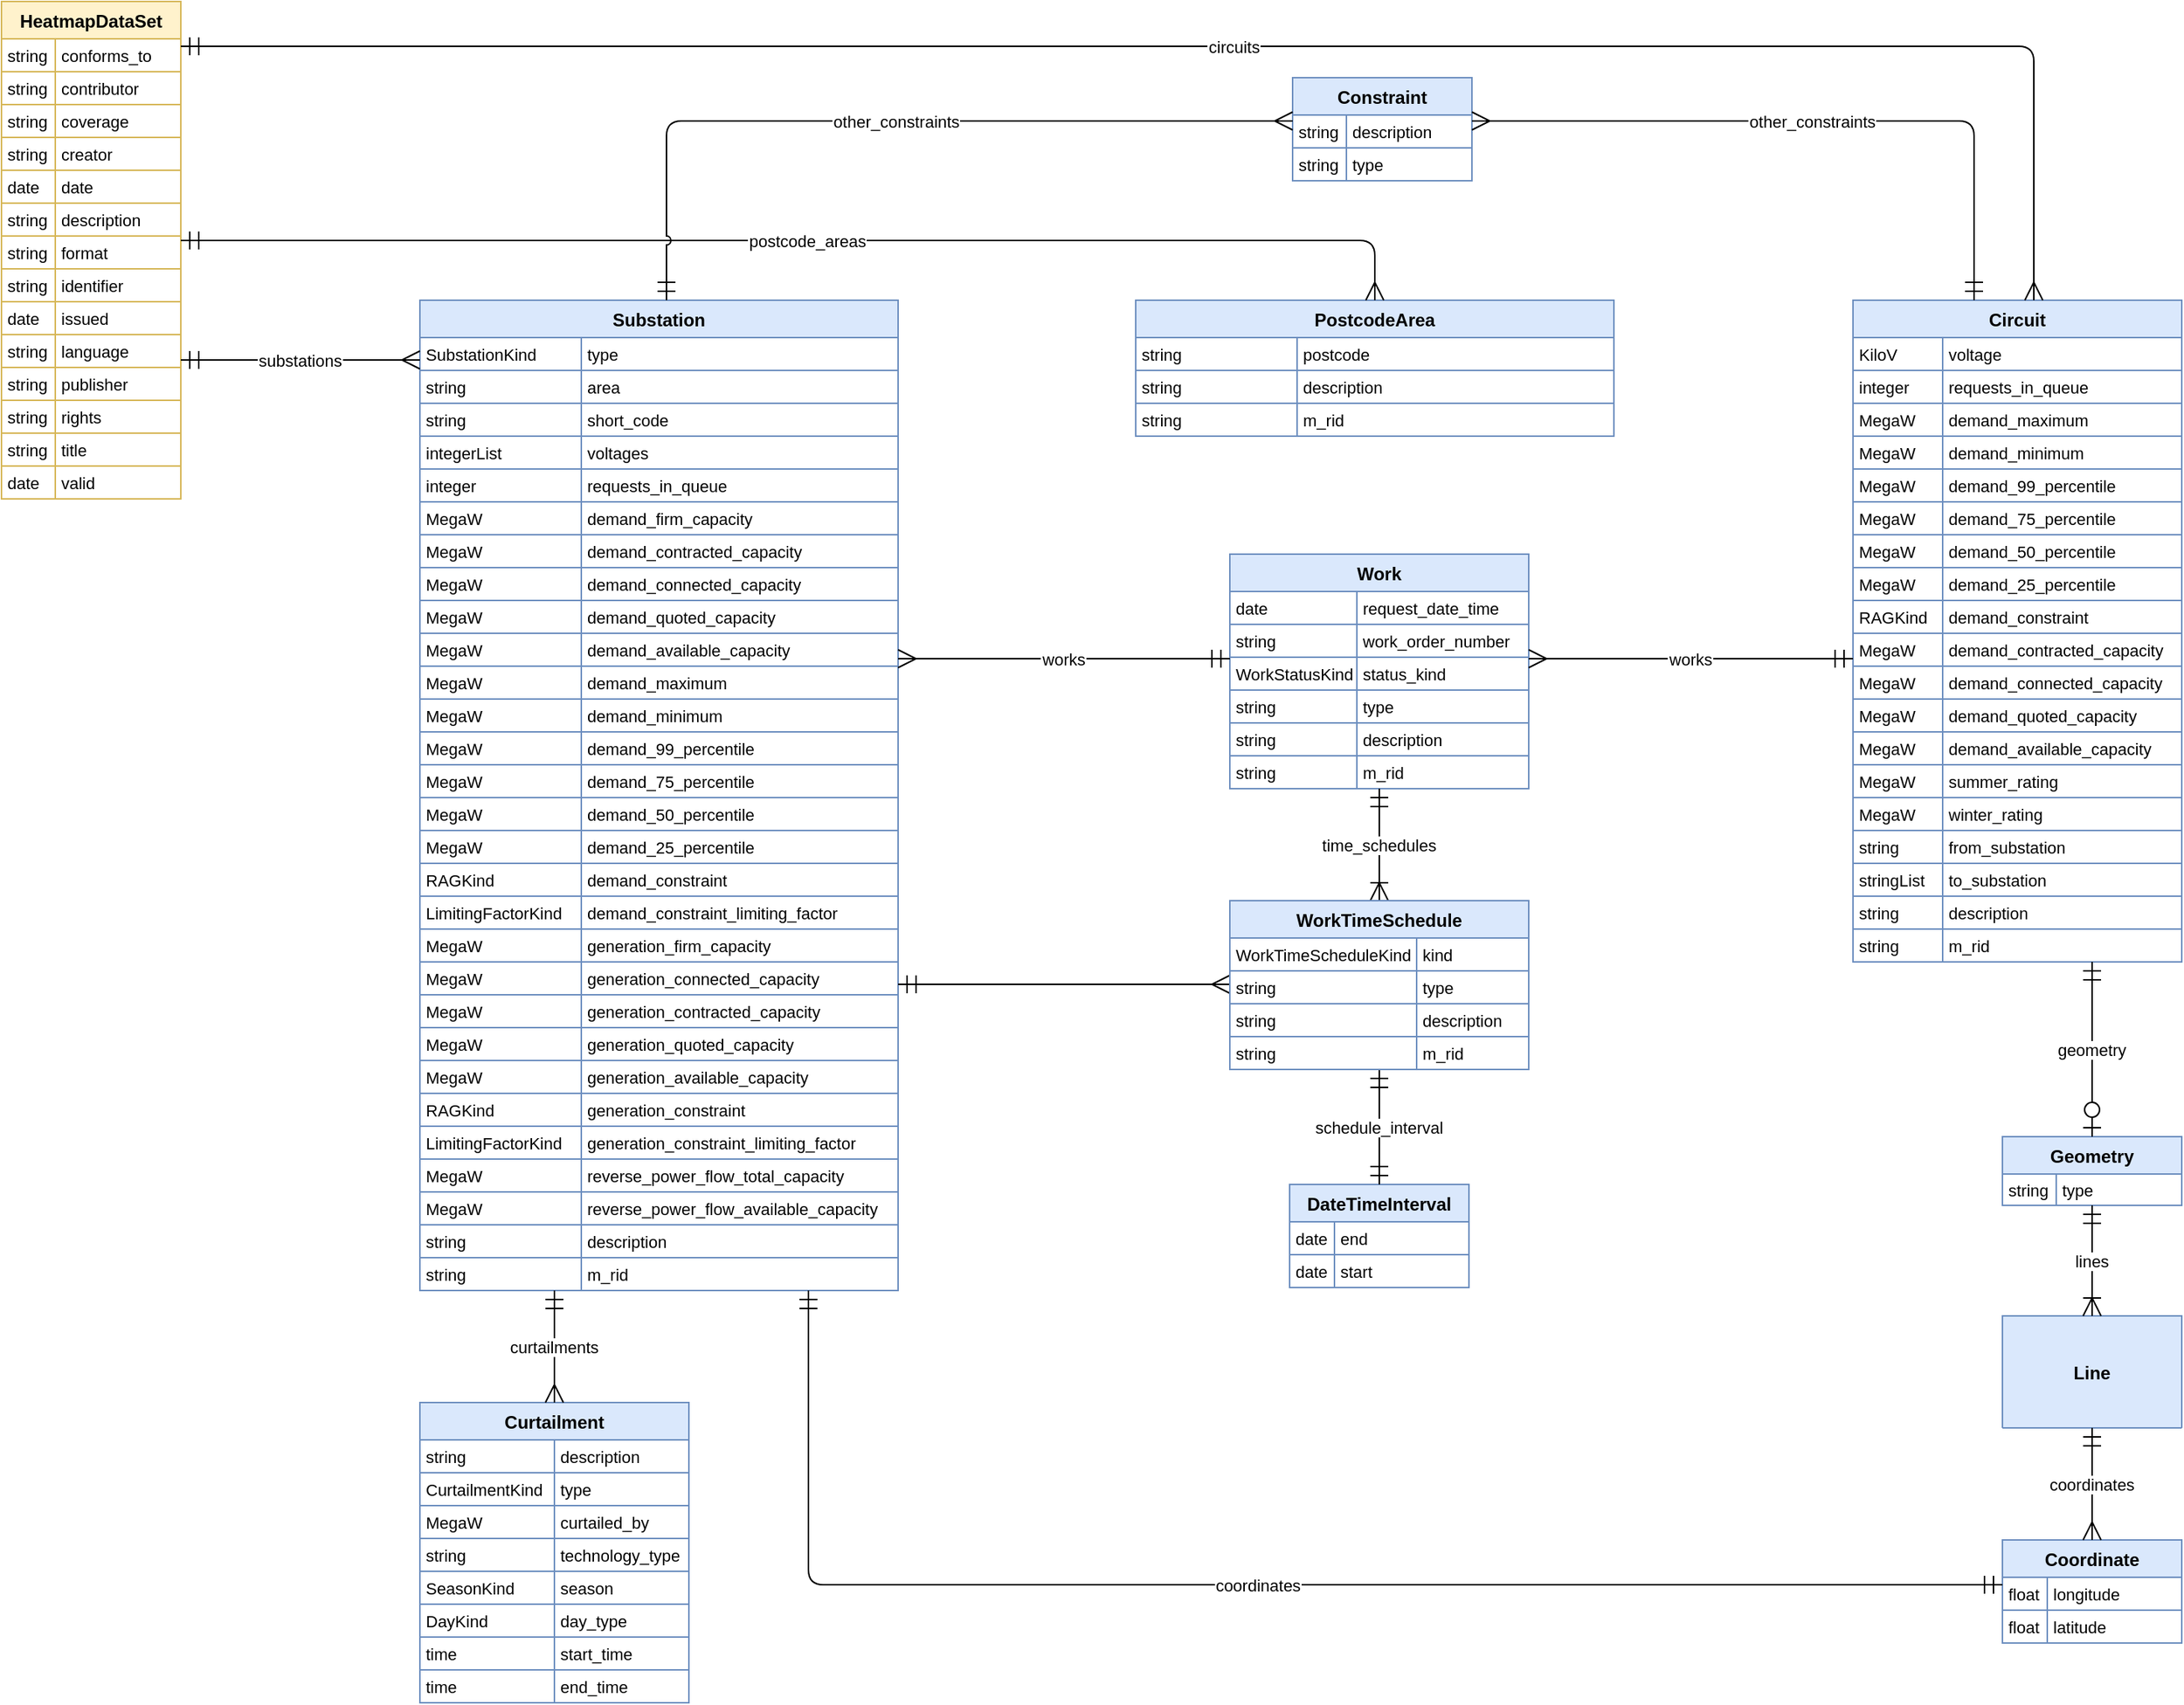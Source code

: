 <mxfile version="24.5.2" type="device">
  <diagram name="Pagina-1" id="f8EQWOxGe2zzM4QjnN0i">
    <mxGraphModel dx="1437" dy="970" grid="1" gridSize="10" guides="1" tooltips="1" connect="1" arrows="1" fold="1" page="1" pageScale="1" pageWidth="1169" pageHeight="827" math="0" shadow="0">
      <root>
        <mxCell id="0" />
        <mxCell id="1" parent="0" />
        <mxCell id="JNVpyMmq69oR40ZpW95g-1" value="HeatmapDataSet" style="shape=table;startSize=25;container=1;collapsible=0;childLayout=tableLayout;fixedRows=1;rowLines=1;fontStyle=1;align=center;resizeLast=1;fillColor=#fff2cc;strokeColor=#d6b656;" parent="1" vertex="1">
          <mxGeometry x="160" y="120" width="120" height="333" as="geometry" />
        </mxCell>
        <mxCell id="JNVpyMmq69oR40ZpW95g-2" style="shape=tableRow;horizontal=0;startSize=0;swimlaneHead=0;swimlaneBody=0;fillColor=none;collapsible=0;dropTarget=0;points=[[0,0.5],[1,0.5]];portConstraint=eastwest;top=0;left=0;right=0;bottom=0;" parent="JNVpyMmq69oR40ZpW95g-1" vertex="1">
          <mxGeometry y="25" width="120" height="22" as="geometry" />
        </mxCell>
        <mxCell id="JNVpyMmq69oR40ZpW95g-3" value="string" style="shape=partialRectangle;connectable=0;fillColor=none;top=0;left=0;bottom=0;right=0;align=left;spacingLeft=2;overflow=hidden;fontSize=11;" parent="JNVpyMmq69oR40ZpW95g-2" vertex="1">
          <mxGeometry width="36" height="22" as="geometry">
            <mxRectangle width="36" height="22" as="alternateBounds" />
          </mxGeometry>
        </mxCell>
        <mxCell id="JNVpyMmq69oR40ZpW95g-4" value="conforms_to" style="shape=partialRectangle;connectable=0;fillColor=none;top=0;left=0;bottom=0;right=0;align=left;spacingLeft=2;overflow=hidden;fontSize=11;" parent="JNVpyMmq69oR40ZpW95g-2" vertex="1">
          <mxGeometry x="36" width="84" height="22" as="geometry">
            <mxRectangle width="84" height="22" as="alternateBounds" />
          </mxGeometry>
        </mxCell>
        <mxCell id="JNVpyMmq69oR40ZpW95g-5" style="shape=tableRow;horizontal=0;startSize=0;swimlaneHead=0;swimlaneBody=0;fillColor=none;collapsible=0;dropTarget=0;points=[[0,0.5],[1,0.5]];portConstraint=eastwest;top=0;left=0;right=0;bottom=0;" parent="JNVpyMmq69oR40ZpW95g-1" vertex="1">
          <mxGeometry y="47" width="120" height="22" as="geometry" />
        </mxCell>
        <mxCell id="JNVpyMmq69oR40ZpW95g-6" value="string" style="shape=partialRectangle;connectable=0;fillColor=none;top=0;left=0;bottom=0;right=0;align=left;spacingLeft=2;overflow=hidden;fontSize=11;" parent="JNVpyMmq69oR40ZpW95g-5" vertex="1">
          <mxGeometry width="36" height="22" as="geometry">
            <mxRectangle width="36" height="22" as="alternateBounds" />
          </mxGeometry>
        </mxCell>
        <mxCell id="JNVpyMmq69oR40ZpW95g-7" value="contributor" style="shape=partialRectangle;connectable=0;fillColor=none;top=0;left=0;bottom=0;right=0;align=left;spacingLeft=2;overflow=hidden;fontSize=11;" parent="JNVpyMmq69oR40ZpW95g-5" vertex="1">
          <mxGeometry x="36" width="84" height="22" as="geometry">
            <mxRectangle width="84" height="22" as="alternateBounds" />
          </mxGeometry>
        </mxCell>
        <mxCell id="JNVpyMmq69oR40ZpW95g-8" style="shape=tableRow;horizontal=0;startSize=0;swimlaneHead=0;swimlaneBody=0;fillColor=none;collapsible=0;dropTarget=0;points=[[0,0.5],[1,0.5]];portConstraint=eastwest;top=0;left=0;right=0;bottom=0;" parent="JNVpyMmq69oR40ZpW95g-1" vertex="1">
          <mxGeometry y="69" width="120" height="22" as="geometry" />
        </mxCell>
        <mxCell id="JNVpyMmq69oR40ZpW95g-9" value="string" style="shape=partialRectangle;connectable=0;fillColor=none;top=0;left=0;bottom=0;right=0;align=left;spacingLeft=2;overflow=hidden;fontSize=11;" parent="JNVpyMmq69oR40ZpW95g-8" vertex="1">
          <mxGeometry width="36" height="22" as="geometry">
            <mxRectangle width="36" height="22" as="alternateBounds" />
          </mxGeometry>
        </mxCell>
        <mxCell id="JNVpyMmq69oR40ZpW95g-10" value="coverage" style="shape=partialRectangle;connectable=0;fillColor=none;top=0;left=0;bottom=0;right=0;align=left;spacingLeft=2;overflow=hidden;fontSize=11;" parent="JNVpyMmq69oR40ZpW95g-8" vertex="1">
          <mxGeometry x="36" width="84" height="22" as="geometry">
            <mxRectangle width="84" height="22" as="alternateBounds" />
          </mxGeometry>
        </mxCell>
        <mxCell id="JNVpyMmq69oR40ZpW95g-11" style="shape=tableRow;horizontal=0;startSize=0;swimlaneHead=0;swimlaneBody=0;fillColor=none;collapsible=0;dropTarget=0;points=[[0,0.5],[1,0.5]];portConstraint=eastwest;top=0;left=0;right=0;bottom=0;" parent="JNVpyMmq69oR40ZpW95g-1" vertex="1">
          <mxGeometry y="91" width="120" height="22" as="geometry" />
        </mxCell>
        <mxCell id="JNVpyMmq69oR40ZpW95g-12" value="string" style="shape=partialRectangle;connectable=0;fillColor=none;top=0;left=0;bottom=0;right=0;align=left;spacingLeft=2;overflow=hidden;fontSize=11;" parent="JNVpyMmq69oR40ZpW95g-11" vertex="1">
          <mxGeometry width="36" height="22" as="geometry">
            <mxRectangle width="36" height="22" as="alternateBounds" />
          </mxGeometry>
        </mxCell>
        <mxCell id="JNVpyMmq69oR40ZpW95g-13" value="creator" style="shape=partialRectangle;connectable=0;fillColor=none;top=0;left=0;bottom=0;right=0;align=left;spacingLeft=2;overflow=hidden;fontSize=11;" parent="JNVpyMmq69oR40ZpW95g-11" vertex="1">
          <mxGeometry x="36" width="84" height="22" as="geometry">
            <mxRectangle width="84" height="22" as="alternateBounds" />
          </mxGeometry>
        </mxCell>
        <mxCell id="JNVpyMmq69oR40ZpW95g-14" style="shape=tableRow;horizontal=0;startSize=0;swimlaneHead=0;swimlaneBody=0;fillColor=none;collapsible=0;dropTarget=0;points=[[0,0.5],[1,0.5]];portConstraint=eastwest;top=0;left=0;right=0;bottom=0;" parent="JNVpyMmq69oR40ZpW95g-1" vertex="1">
          <mxGeometry y="113" width="120" height="22" as="geometry" />
        </mxCell>
        <mxCell id="JNVpyMmq69oR40ZpW95g-15" value="date" style="shape=partialRectangle;connectable=0;fillColor=none;top=0;left=0;bottom=0;right=0;align=left;spacingLeft=2;overflow=hidden;fontSize=11;" parent="JNVpyMmq69oR40ZpW95g-14" vertex="1">
          <mxGeometry width="36" height="22" as="geometry">
            <mxRectangle width="36" height="22" as="alternateBounds" />
          </mxGeometry>
        </mxCell>
        <mxCell id="JNVpyMmq69oR40ZpW95g-16" value="date" style="shape=partialRectangle;connectable=0;fillColor=none;top=0;left=0;bottom=0;right=0;align=left;spacingLeft=2;overflow=hidden;fontSize=11;" parent="JNVpyMmq69oR40ZpW95g-14" vertex="1">
          <mxGeometry x="36" width="84" height="22" as="geometry">
            <mxRectangle width="84" height="22" as="alternateBounds" />
          </mxGeometry>
        </mxCell>
        <mxCell id="JNVpyMmq69oR40ZpW95g-17" style="shape=tableRow;horizontal=0;startSize=0;swimlaneHead=0;swimlaneBody=0;fillColor=none;collapsible=0;dropTarget=0;points=[[0,0.5],[1,0.5]];portConstraint=eastwest;top=0;left=0;right=0;bottom=0;" parent="JNVpyMmq69oR40ZpW95g-1" vertex="1">
          <mxGeometry y="135" width="120" height="22" as="geometry" />
        </mxCell>
        <mxCell id="JNVpyMmq69oR40ZpW95g-18" value="string" style="shape=partialRectangle;connectable=0;fillColor=none;top=0;left=0;bottom=0;right=0;align=left;spacingLeft=2;overflow=hidden;fontSize=11;" parent="JNVpyMmq69oR40ZpW95g-17" vertex="1">
          <mxGeometry width="36" height="22" as="geometry">
            <mxRectangle width="36" height="22" as="alternateBounds" />
          </mxGeometry>
        </mxCell>
        <mxCell id="JNVpyMmq69oR40ZpW95g-19" value="description" style="shape=partialRectangle;connectable=0;fillColor=none;top=0;left=0;bottom=0;right=0;align=left;spacingLeft=2;overflow=hidden;fontSize=11;" parent="JNVpyMmq69oR40ZpW95g-17" vertex="1">
          <mxGeometry x="36" width="84" height="22" as="geometry">
            <mxRectangle width="84" height="22" as="alternateBounds" />
          </mxGeometry>
        </mxCell>
        <mxCell id="JNVpyMmq69oR40ZpW95g-20" style="shape=tableRow;horizontal=0;startSize=0;swimlaneHead=0;swimlaneBody=0;fillColor=none;collapsible=0;dropTarget=0;points=[[0,0.5],[1,0.5]];portConstraint=eastwest;top=0;left=0;right=0;bottom=0;" parent="JNVpyMmq69oR40ZpW95g-1" vertex="1">
          <mxGeometry y="157" width="120" height="22" as="geometry" />
        </mxCell>
        <mxCell id="JNVpyMmq69oR40ZpW95g-21" value="string" style="shape=partialRectangle;connectable=0;fillColor=none;top=0;left=0;bottom=0;right=0;align=left;spacingLeft=2;overflow=hidden;fontSize=11;" parent="JNVpyMmq69oR40ZpW95g-20" vertex="1">
          <mxGeometry width="36" height="22" as="geometry">
            <mxRectangle width="36" height="22" as="alternateBounds" />
          </mxGeometry>
        </mxCell>
        <mxCell id="JNVpyMmq69oR40ZpW95g-22" value="format" style="shape=partialRectangle;connectable=0;fillColor=none;top=0;left=0;bottom=0;right=0;align=left;spacingLeft=2;overflow=hidden;fontSize=11;" parent="JNVpyMmq69oR40ZpW95g-20" vertex="1">
          <mxGeometry x="36" width="84" height="22" as="geometry">
            <mxRectangle width="84" height="22" as="alternateBounds" />
          </mxGeometry>
        </mxCell>
        <mxCell id="JNVpyMmq69oR40ZpW95g-23" style="shape=tableRow;horizontal=0;startSize=0;swimlaneHead=0;swimlaneBody=0;fillColor=none;collapsible=0;dropTarget=0;points=[[0,0.5],[1,0.5]];portConstraint=eastwest;top=0;left=0;right=0;bottom=0;" parent="JNVpyMmq69oR40ZpW95g-1" vertex="1">
          <mxGeometry y="179" width="120" height="22" as="geometry" />
        </mxCell>
        <mxCell id="JNVpyMmq69oR40ZpW95g-24" value="string" style="shape=partialRectangle;connectable=0;fillColor=none;top=0;left=0;bottom=0;right=0;align=left;spacingLeft=2;overflow=hidden;fontSize=11;" parent="JNVpyMmq69oR40ZpW95g-23" vertex="1">
          <mxGeometry width="36" height="22" as="geometry">
            <mxRectangle width="36" height="22" as="alternateBounds" />
          </mxGeometry>
        </mxCell>
        <mxCell id="JNVpyMmq69oR40ZpW95g-25" value="identifier" style="shape=partialRectangle;connectable=0;fillColor=none;top=0;left=0;bottom=0;right=0;align=left;spacingLeft=2;overflow=hidden;fontSize=11;" parent="JNVpyMmq69oR40ZpW95g-23" vertex="1">
          <mxGeometry x="36" width="84" height="22" as="geometry">
            <mxRectangle width="84" height="22" as="alternateBounds" />
          </mxGeometry>
        </mxCell>
        <mxCell id="JNVpyMmq69oR40ZpW95g-26" style="shape=tableRow;horizontal=0;startSize=0;swimlaneHead=0;swimlaneBody=0;fillColor=none;collapsible=0;dropTarget=0;points=[[0,0.5],[1,0.5]];portConstraint=eastwest;top=0;left=0;right=0;bottom=0;" parent="JNVpyMmq69oR40ZpW95g-1" vertex="1">
          <mxGeometry y="201" width="120" height="22" as="geometry" />
        </mxCell>
        <mxCell id="JNVpyMmq69oR40ZpW95g-27" value="date" style="shape=partialRectangle;connectable=0;fillColor=none;top=0;left=0;bottom=0;right=0;align=left;spacingLeft=2;overflow=hidden;fontSize=11;" parent="JNVpyMmq69oR40ZpW95g-26" vertex="1">
          <mxGeometry width="36" height="22" as="geometry">
            <mxRectangle width="36" height="22" as="alternateBounds" />
          </mxGeometry>
        </mxCell>
        <mxCell id="JNVpyMmq69oR40ZpW95g-28" value="issued" style="shape=partialRectangle;connectable=0;fillColor=none;top=0;left=0;bottom=0;right=0;align=left;spacingLeft=2;overflow=hidden;fontSize=11;" parent="JNVpyMmq69oR40ZpW95g-26" vertex="1">
          <mxGeometry x="36" width="84" height="22" as="geometry">
            <mxRectangle width="84" height="22" as="alternateBounds" />
          </mxGeometry>
        </mxCell>
        <mxCell id="JNVpyMmq69oR40ZpW95g-29" style="shape=tableRow;horizontal=0;startSize=0;swimlaneHead=0;swimlaneBody=0;fillColor=none;collapsible=0;dropTarget=0;points=[[0,0.5],[1,0.5]];portConstraint=eastwest;top=0;left=0;right=0;bottom=0;" parent="JNVpyMmq69oR40ZpW95g-1" vertex="1">
          <mxGeometry y="223" width="120" height="22" as="geometry" />
        </mxCell>
        <mxCell id="JNVpyMmq69oR40ZpW95g-30" value="string" style="shape=partialRectangle;connectable=0;fillColor=none;top=0;left=0;bottom=0;right=0;align=left;spacingLeft=2;overflow=hidden;fontSize=11;" parent="JNVpyMmq69oR40ZpW95g-29" vertex="1">
          <mxGeometry width="36" height="22" as="geometry">
            <mxRectangle width="36" height="22" as="alternateBounds" />
          </mxGeometry>
        </mxCell>
        <mxCell id="JNVpyMmq69oR40ZpW95g-31" value="language" style="shape=partialRectangle;connectable=0;fillColor=none;top=0;left=0;bottom=0;right=0;align=left;spacingLeft=2;overflow=hidden;fontSize=11;" parent="JNVpyMmq69oR40ZpW95g-29" vertex="1">
          <mxGeometry x="36" width="84" height="22" as="geometry">
            <mxRectangle width="84" height="22" as="alternateBounds" />
          </mxGeometry>
        </mxCell>
        <mxCell id="JNVpyMmq69oR40ZpW95g-32" style="shape=tableRow;horizontal=0;startSize=0;swimlaneHead=0;swimlaneBody=0;fillColor=none;collapsible=0;dropTarget=0;points=[[0,0.5],[1,0.5]];portConstraint=eastwest;top=0;left=0;right=0;bottom=0;" parent="JNVpyMmq69oR40ZpW95g-1" vertex="1">
          <mxGeometry y="245" width="120" height="22" as="geometry" />
        </mxCell>
        <mxCell id="JNVpyMmq69oR40ZpW95g-33" value="string" style="shape=partialRectangle;connectable=0;fillColor=none;top=0;left=0;bottom=0;right=0;align=left;spacingLeft=2;overflow=hidden;fontSize=11;" parent="JNVpyMmq69oR40ZpW95g-32" vertex="1">
          <mxGeometry width="36" height="22" as="geometry">
            <mxRectangle width="36" height="22" as="alternateBounds" />
          </mxGeometry>
        </mxCell>
        <mxCell id="JNVpyMmq69oR40ZpW95g-34" value="publisher" style="shape=partialRectangle;connectable=0;fillColor=none;top=0;left=0;bottom=0;right=0;align=left;spacingLeft=2;overflow=hidden;fontSize=11;" parent="JNVpyMmq69oR40ZpW95g-32" vertex="1">
          <mxGeometry x="36" width="84" height="22" as="geometry">
            <mxRectangle width="84" height="22" as="alternateBounds" />
          </mxGeometry>
        </mxCell>
        <mxCell id="JNVpyMmq69oR40ZpW95g-35" style="shape=tableRow;horizontal=0;startSize=0;swimlaneHead=0;swimlaneBody=0;fillColor=none;collapsible=0;dropTarget=0;points=[[0,0.5],[1,0.5]];portConstraint=eastwest;top=0;left=0;right=0;bottom=0;" parent="JNVpyMmq69oR40ZpW95g-1" vertex="1">
          <mxGeometry y="267" width="120" height="22" as="geometry" />
        </mxCell>
        <mxCell id="JNVpyMmq69oR40ZpW95g-36" value="string" style="shape=partialRectangle;connectable=0;fillColor=none;top=0;left=0;bottom=0;right=0;align=left;spacingLeft=2;overflow=hidden;fontSize=11;" parent="JNVpyMmq69oR40ZpW95g-35" vertex="1">
          <mxGeometry width="36" height="22" as="geometry">
            <mxRectangle width="36" height="22" as="alternateBounds" />
          </mxGeometry>
        </mxCell>
        <mxCell id="JNVpyMmq69oR40ZpW95g-37" value="rights" style="shape=partialRectangle;connectable=0;fillColor=none;top=0;left=0;bottom=0;right=0;align=left;spacingLeft=2;overflow=hidden;fontSize=11;" parent="JNVpyMmq69oR40ZpW95g-35" vertex="1">
          <mxGeometry x="36" width="84" height="22" as="geometry">
            <mxRectangle width="84" height="22" as="alternateBounds" />
          </mxGeometry>
        </mxCell>
        <mxCell id="JNVpyMmq69oR40ZpW95g-38" style="shape=tableRow;horizontal=0;startSize=0;swimlaneHead=0;swimlaneBody=0;fillColor=none;collapsible=0;dropTarget=0;points=[[0,0.5],[1,0.5]];portConstraint=eastwest;top=0;left=0;right=0;bottom=0;" parent="JNVpyMmq69oR40ZpW95g-1" vertex="1">
          <mxGeometry y="289" width="120" height="22" as="geometry" />
        </mxCell>
        <mxCell id="JNVpyMmq69oR40ZpW95g-39" value="string" style="shape=partialRectangle;connectable=0;fillColor=none;top=0;left=0;bottom=0;right=0;align=left;spacingLeft=2;overflow=hidden;fontSize=11;" parent="JNVpyMmq69oR40ZpW95g-38" vertex="1">
          <mxGeometry width="36" height="22" as="geometry">
            <mxRectangle width="36" height="22" as="alternateBounds" />
          </mxGeometry>
        </mxCell>
        <mxCell id="JNVpyMmq69oR40ZpW95g-40" value="title" style="shape=partialRectangle;connectable=0;fillColor=none;top=0;left=0;bottom=0;right=0;align=left;spacingLeft=2;overflow=hidden;fontSize=11;" parent="JNVpyMmq69oR40ZpW95g-38" vertex="1">
          <mxGeometry x="36" width="84" height="22" as="geometry">
            <mxRectangle width="84" height="22" as="alternateBounds" />
          </mxGeometry>
        </mxCell>
        <mxCell id="JNVpyMmq69oR40ZpW95g-41" style="shape=tableRow;horizontal=0;startSize=0;swimlaneHead=0;swimlaneBody=0;fillColor=none;collapsible=0;dropTarget=0;points=[[0,0.5],[1,0.5]];portConstraint=eastwest;top=0;left=0;right=0;bottom=0;" parent="JNVpyMmq69oR40ZpW95g-1" vertex="1">
          <mxGeometry y="311" width="120" height="22" as="geometry" />
        </mxCell>
        <mxCell id="JNVpyMmq69oR40ZpW95g-42" value="date" style="shape=partialRectangle;connectable=0;fillColor=none;top=0;left=0;bottom=0;right=0;align=left;spacingLeft=2;overflow=hidden;fontSize=11;" parent="JNVpyMmq69oR40ZpW95g-41" vertex="1">
          <mxGeometry width="36" height="22" as="geometry">
            <mxRectangle width="36" height="22" as="alternateBounds" />
          </mxGeometry>
        </mxCell>
        <mxCell id="JNVpyMmq69oR40ZpW95g-43" value="valid" style="shape=partialRectangle;connectable=0;fillColor=none;top=0;left=0;bottom=0;right=0;align=left;spacingLeft=2;overflow=hidden;fontSize=11;" parent="JNVpyMmq69oR40ZpW95g-41" vertex="1">
          <mxGeometry x="36" width="84" height="22" as="geometry">
            <mxRectangle width="84" height="22" as="alternateBounds" />
          </mxGeometry>
        </mxCell>
        <mxCell id="JNVpyMmq69oR40ZpW95g-44" value="Substation" style="shape=table;startSize=25;container=1;collapsible=0;childLayout=tableLayout;fixedRows=1;rowLines=1;fontStyle=1;align=center;resizeLast=1;fillColor=#dae8fc;strokeColor=#6c8ebf;" parent="1" vertex="1">
          <mxGeometry x="440" y="320" width="320" height="663" as="geometry" />
        </mxCell>
        <mxCell id="JNVpyMmq69oR40ZpW95g-45" style="shape=tableRow;horizontal=0;startSize=0;swimlaneHead=0;swimlaneBody=0;fillColor=none;collapsible=0;dropTarget=0;points=[[0,0.5],[1,0.5]];portConstraint=eastwest;top=0;left=0;right=0;bottom=0;" parent="JNVpyMmq69oR40ZpW95g-44" vertex="1">
          <mxGeometry y="25" width="320" height="22" as="geometry" />
        </mxCell>
        <mxCell id="JNVpyMmq69oR40ZpW95g-46" value="SubstationKind" style="shape=partialRectangle;connectable=0;fillColor=none;top=0;left=0;bottom=0;right=0;align=left;spacingLeft=2;overflow=hidden;fontSize=11;" parent="JNVpyMmq69oR40ZpW95g-45" vertex="1">
          <mxGeometry width="108" height="22" as="geometry">
            <mxRectangle width="108" height="22" as="alternateBounds" />
          </mxGeometry>
        </mxCell>
        <mxCell id="JNVpyMmq69oR40ZpW95g-47" value="type" style="shape=partialRectangle;connectable=0;fillColor=none;top=0;left=0;bottom=0;right=0;align=left;spacingLeft=2;overflow=hidden;fontSize=11;" parent="JNVpyMmq69oR40ZpW95g-45" vertex="1">
          <mxGeometry x="108" width="212" height="22" as="geometry">
            <mxRectangle width="212" height="22" as="alternateBounds" />
          </mxGeometry>
        </mxCell>
        <mxCell id="JNVpyMmq69oR40ZpW95g-48" style="shape=tableRow;horizontal=0;startSize=0;swimlaneHead=0;swimlaneBody=0;fillColor=none;collapsible=0;dropTarget=0;points=[[0,0.5],[1,0.5]];portConstraint=eastwest;top=0;left=0;right=0;bottom=0;" parent="JNVpyMmq69oR40ZpW95g-44" vertex="1">
          <mxGeometry y="47" width="320" height="22" as="geometry" />
        </mxCell>
        <mxCell id="JNVpyMmq69oR40ZpW95g-49" value="string" style="shape=partialRectangle;connectable=0;fillColor=none;top=0;left=0;bottom=0;right=0;align=left;spacingLeft=2;overflow=hidden;fontSize=11;" parent="JNVpyMmq69oR40ZpW95g-48" vertex="1">
          <mxGeometry width="108" height="22" as="geometry">
            <mxRectangle width="108" height="22" as="alternateBounds" />
          </mxGeometry>
        </mxCell>
        <mxCell id="JNVpyMmq69oR40ZpW95g-50" value="area" style="shape=partialRectangle;connectable=0;fillColor=none;top=0;left=0;bottom=0;right=0;align=left;spacingLeft=2;overflow=hidden;fontSize=11;" parent="JNVpyMmq69oR40ZpW95g-48" vertex="1">
          <mxGeometry x="108" width="212" height="22" as="geometry">
            <mxRectangle width="212" height="22" as="alternateBounds" />
          </mxGeometry>
        </mxCell>
        <mxCell id="JNVpyMmq69oR40ZpW95g-51" style="shape=tableRow;horizontal=0;startSize=0;swimlaneHead=0;swimlaneBody=0;fillColor=none;collapsible=0;dropTarget=0;points=[[0,0.5],[1,0.5]];portConstraint=eastwest;top=0;left=0;right=0;bottom=0;" parent="JNVpyMmq69oR40ZpW95g-44" vertex="1">
          <mxGeometry y="69" width="320" height="22" as="geometry" />
        </mxCell>
        <mxCell id="JNVpyMmq69oR40ZpW95g-52" value="string" style="shape=partialRectangle;connectable=0;fillColor=none;top=0;left=0;bottom=0;right=0;align=left;spacingLeft=2;overflow=hidden;fontSize=11;" parent="JNVpyMmq69oR40ZpW95g-51" vertex="1">
          <mxGeometry width="108" height="22" as="geometry">
            <mxRectangle width="108" height="22" as="alternateBounds" />
          </mxGeometry>
        </mxCell>
        <mxCell id="JNVpyMmq69oR40ZpW95g-53" value="short_code" style="shape=partialRectangle;connectable=0;fillColor=none;top=0;left=0;bottom=0;right=0;align=left;spacingLeft=2;overflow=hidden;fontSize=11;" parent="JNVpyMmq69oR40ZpW95g-51" vertex="1">
          <mxGeometry x="108" width="212" height="22" as="geometry">
            <mxRectangle width="212" height="22" as="alternateBounds" />
          </mxGeometry>
        </mxCell>
        <mxCell id="JNVpyMmq69oR40ZpW95g-54" style="shape=tableRow;horizontal=0;startSize=0;swimlaneHead=0;swimlaneBody=0;fillColor=none;collapsible=0;dropTarget=0;points=[[0,0.5],[1,0.5]];portConstraint=eastwest;top=0;left=0;right=0;bottom=0;" parent="JNVpyMmq69oR40ZpW95g-44" vertex="1">
          <mxGeometry y="91" width="320" height="22" as="geometry" />
        </mxCell>
        <mxCell id="JNVpyMmq69oR40ZpW95g-55" value="integerList" style="shape=partialRectangle;connectable=0;fillColor=none;top=0;left=0;bottom=0;right=0;align=left;spacingLeft=2;overflow=hidden;fontSize=11;" parent="JNVpyMmq69oR40ZpW95g-54" vertex="1">
          <mxGeometry width="108" height="22" as="geometry">
            <mxRectangle width="108" height="22" as="alternateBounds" />
          </mxGeometry>
        </mxCell>
        <mxCell id="JNVpyMmq69oR40ZpW95g-56" value="voltages" style="shape=partialRectangle;connectable=0;fillColor=none;top=0;left=0;bottom=0;right=0;align=left;spacingLeft=2;overflow=hidden;fontSize=11;" parent="JNVpyMmq69oR40ZpW95g-54" vertex="1">
          <mxGeometry x="108" width="212" height="22" as="geometry">
            <mxRectangle width="212" height="22" as="alternateBounds" />
          </mxGeometry>
        </mxCell>
        <mxCell id="JNVpyMmq69oR40ZpW95g-57" style="shape=tableRow;horizontal=0;startSize=0;swimlaneHead=0;swimlaneBody=0;fillColor=none;collapsible=0;dropTarget=0;points=[[0,0.5],[1,0.5]];portConstraint=eastwest;top=0;left=0;right=0;bottom=0;" parent="JNVpyMmq69oR40ZpW95g-44" vertex="1">
          <mxGeometry y="113" width="320" height="22" as="geometry" />
        </mxCell>
        <mxCell id="JNVpyMmq69oR40ZpW95g-58" value="integer" style="shape=partialRectangle;connectable=0;fillColor=none;top=0;left=0;bottom=0;right=0;align=left;spacingLeft=2;overflow=hidden;fontSize=11;" parent="JNVpyMmq69oR40ZpW95g-57" vertex="1">
          <mxGeometry width="108" height="22" as="geometry">
            <mxRectangle width="108" height="22" as="alternateBounds" />
          </mxGeometry>
        </mxCell>
        <mxCell id="JNVpyMmq69oR40ZpW95g-59" value="requests_in_queue" style="shape=partialRectangle;connectable=0;fillColor=none;top=0;left=0;bottom=0;right=0;align=left;spacingLeft=2;overflow=hidden;fontSize=11;" parent="JNVpyMmq69oR40ZpW95g-57" vertex="1">
          <mxGeometry x="108" width="212" height="22" as="geometry">
            <mxRectangle width="212" height="22" as="alternateBounds" />
          </mxGeometry>
        </mxCell>
        <mxCell id="JNVpyMmq69oR40ZpW95g-60" style="shape=tableRow;horizontal=0;startSize=0;swimlaneHead=0;swimlaneBody=0;fillColor=none;collapsible=0;dropTarget=0;points=[[0,0.5],[1,0.5]];portConstraint=eastwest;top=0;left=0;right=0;bottom=0;" parent="JNVpyMmq69oR40ZpW95g-44" vertex="1">
          <mxGeometry y="135" width="320" height="22" as="geometry" />
        </mxCell>
        <mxCell id="JNVpyMmq69oR40ZpW95g-61" value="MegaW" style="shape=partialRectangle;connectable=0;fillColor=none;top=0;left=0;bottom=0;right=0;align=left;spacingLeft=2;overflow=hidden;fontSize=11;" parent="JNVpyMmq69oR40ZpW95g-60" vertex="1">
          <mxGeometry width="108" height="22" as="geometry">
            <mxRectangle width="108" height="22" as="alternateBounds" />
          </mxGeometry>
        </mxCell>
        <mxCell id="JNVpyMmq69oR40ZpW95g-62" value="demand_firm_capacity" style="shape=partialRectangle;connectable=0;fillColor=none;top=0;left=0;bottom=0;right=0;align=left;spacingLeft=2;overflow=hidden;fontSize=11;" parent="JNVpyMmq69oR40ZpW95g-60" vertex="1">
          <mxGeometry x="108" width="212" height="22" as="geometry">
            <mxRectangle width="212" height="22" as="alternateBounds" />
          </mxGeometry>
        </mxCell>
        <mxCell id="JNVpyMmq69oR40ZpW95g-63" style="shape=tableRow;horizontal=0;startSize=0;swimlaneHead=0;swimlaneBody=0;fillColor=none;collapsible=0;dropTarget=0;points=[[0,0.5],[1,0.5]];portConstraint=eastwest;top=0;left=0;right=0;bottom=0;" parent="JNVpyMmq69oR40ZpW95g-44" vertex="1">
          <mxGeometry y="157" width="320" height="22" as="geometry" />
        </mxCell>
        <mxCell id="JNVpyMmq69oR40ZpW95g-64" value="MegaW" style="shape=partialRectangle;connectable=0;fillColor=none;top=0;left=0;bottom=0;right=0;align=left;spacingLeft=2;overflow=hidden;fontSize=11;" parent="JNVpyMmq69oR40ZpW95g-63" vertex="1">
          <mxGeometry width="108" height="22" as="geometry">
            <mxRectangle width="108" height="22" as="alternateBounds" />
          </mxGeometry>
        </mxCell>
        <mxCell id="JNVpyMmq69oR40ZpW95g-65" value="demand_contracted_capacity" style="shape=partialRectangle;connectable=0;fillColor=none;top=0;left=0;bottom=0;right=0;align=left;spacingLeft=2;overflow=hidden;fontSize=11;" parent="JNVpyMmq69oR40ZpW95g-63" vertex="1">
          <mxGeometry x="108" width="212" height="22" as="geometry">
            <mxRectangle width="212" height="22" as="alternateBounds" />
          </mxGeometry>
        </mxCell>
        <mxCell id="JNVpyMmq69oR40ZpW95g-66" style="shape=tableRow;horizontal=0;startSize=0;swimlaneHead=0;swimlaneBody=0;fillColor=none;collapsible=0;dropTarget=0;points=[[0,0.5],[1,0.5]];portConstraint=eastwest;top=0;left=0;right=0;bottom=0;" parent="JNVpyMmq69oR40ZpW95g-44" vertex="1">
          <mxGeometry y="179" width="320" height="22" as="geometry" />
        </mxCell>
        <mxCell id="JNVpyMmq69oR40ZpW95g-67" value="MegaW" style="shape=partialRectangle;connectable=0;fillColor=none;top=0;left=0;bottom=0;right=0;align=left;spacingLeft=2;overflow=hidden;fontSize=11;" parent="JNVpyMmq69oR40ZpW95g-66" vertex="1">
          <mxGeometry width="108" height="22" as="geometry">
            <mxRectangle width="108" height="22" as="alternateBounds" />
          </mxGeometry>
        </mxCell>
        <mxCell id="JNVpyMmq69oR40ZpW95g-68" value="demand_connected_capacity" style="shape=partialRectangle;connectable=0;fillColor=none;top=0;left=0;bottom=0;right=0;align=left;spacingLeft=2;overflow=hidden;fontSize=11;" parent="JNVpyMmq69oR40ZpW95g-66" vertex="1">
          <mxGeometry x="108" width="212" height="22" as="geometry">
            <mxRectangle width="212" height="22" as="alternateBounds" />
          </mxGeometry>
        </mxCell>
        <mxCell id="JNVpyMmq69oR40ZpW95g-69" style="shape=tableRow;horizontal=0;startSize=0;swimlaneHead=0;swimlaneBody=0;fillColor=none;collapsible=0;dropTarget=0;points=[[0,0.5],[1,0.5]];portConstraint=eastwest;top=0;left=0;right=0;bottom=0;" parent="JNVpyMmq69oR40ZpW95g-44" vertex="1">
          <mxGeometry y="201" width="320" height="22" as="geometry" />
        </mxCell>
        <mxCell id="JNVpyMmq69oR40ZpW95g-70" value="MegaW" style="shape=partialRectangle;connectable=0;fillColor=none;top=0;left=0;bottom=0;right=0;align=left;spacingLeft=2;overflow=hidden;fontSize=11;" parent="JNVpyMmq69oR40ZpW95g-69" vertex="1">
          <mxGeometry width="108" height="22" as="geometry">
            <mxRectangle width="108" height="22" as="alternateBounds" />
          </mxGeometry>
        </mxCell>
        <mxCell id="JNVpyMmq69oR40ZpW95g-71" value="demand_quoted_capacity" style="shape=partialRectangle;connectable=0;fillColor=none;top=0;left=0;bottom=0;right=0;align=left;spacingLeft=2;overflow=hidden;fontSize=11;" parent="JNVpyMmq69oR40ZpW95g-69" vertex="1">
          <mxGeometry x="108" width="212" height="22" as="geometry">
            <mxRectangle width="212" height="22" as="alternateBounds" />
          </mxGeometry>
        </mxCell>
        <mxCell id="JNVpyMmq69oR40ZpW95g-72" style="shape=tableRow;horizontal=0;startSize=0;swimlaneHead=0;swimlaneBody=0;fillColor=none;collapsible=0;dropTarget=0;points=[[0,0.5],[1,0.5]];portConstraint=eastwest;top=0;left=0;right=0;bottom=0;" parent="JNVpyMmq69oR40ZpW95g-44" vertex="1">
          <mxGeometry y="223" width="320" height="22" as="geometry" />
        </mxCell>
        <mxCell id="JNVpyMmq69oR40ZpW95g-73" value="MegaW" style="shape=partialRectangle;connectable=0;fillColor=none;top=0;left=0;bottom=0;right=0;align=left;spacingLeft=2;overflow=hidden;fontSize=11;" parent="JNVpyMmq69oR40ZpW95g-72" vertex="1">
          <mxGeometry width="108" height="22" as="geometry">
            <mxRectangle width="108" height="22" as="alternateBounds" />
          </mxGeometry>
        </mxCell>
        <mxCell id="JNVpyMmq69oR40ZpW95g-74" value="demand_available_capacity" style="shape=partialRectangle;connectable=0;fillColor=none;top=0;left=0;bottom=0;right=0;align=left;spacingLeft=2;overflow=hidden;fontSize=11;" parent="JNVpyMmq69oR40ZpW95g-72" vertex="1">
          <mxGeometry x="108" width="212" height="22" as="geometry">
            <mxRectangle width="212" height="22" as="alternateBounds" />
          </mxGeometry>
        </mxCell>
        <mxCell id="JNVpyMmq69oR40ZpW95g-75" style="shape=tableRow;horizontal=0;startSize=0;swimlaneHead=0;swimlaneBody=0;fillColor=none;collapsible=0;dropTarget=0;points=[[0,0.5],[1,0.5]];portConstraint=eastwest;top=0;left=0;right=0;bottom=0;" parent="JNVpyMmq69oR40ZpW95g-44" vertex="1">
          <mxGeometry y="245" width="320" height="22" as="geometry" />
        </mxCell>
        <mxCell id="JNVpyMmq69oR40ZpW95g-76" value="MegaW" style="shape=partialRectangle;connectable=0;fillColor=none;top=0;left=0;bottom=0;right=0;align=left;spacingLeft=2;overflow=hidden;fontSize=11;" parent="JNVpyMmq69oR40ZpW95g-75" vertex="1">
          <mxGeometry width="108" height="22" as="geometry">
            <mxRectangle width="108" height="22" as="alternateBounds" />
          </mxGeometry>
        </mxCell>
        <mxCell id="JNVpyMmq69oR40ZpW95g-77" value="demand_maximum" style="shape=partialRectangle;connectable=0;fillColor=none;top=0;left=0;bottom=0;right=0;align=left;spacingLeft=2;overflow=hidden;fontSize=11;" parent="JNVpyMmq69oR40ZpW95g-75" vertex="1">
          <mxGeometry x="108" width="212" height="22" as="geometry">
            <mxRectangle width="212" height="22" as="alternateBounds" />
          </mxGeometry>
        </mxCell>
        <mxCell id="JNVpyMmq69oR40ZpW95g-78" style="shape=tableRow;horizontal=0;startSize=0;swimlaneHead=0;swimlaneBody=0;fillColor=none;collapsible=0;dropTarget=0;points=[[0,0.5],[1,0.5]];portConstraint=eastwest;top=0;left=0;right=0;bottom=0;" parent="JNVpyMmq69oR40ZpW95g-44" vertex="1">
          <mxGeometry y="267" width="320" height="22" as="geometry" />
        </mxCell>
        <mxCell id="JNVpyMmq69oR40ZpW95g-79" value="MegaW" style="shape=partialRectangle;connectable=0;fillColor=none;top=0;left=0;bottom=0;right=0;align=left;spacingLeft=2;overflow=hidden;fontSize=11;" parent="JNVpyMmq69oR40ZpW95g-78" vertex="1">
          <mxGeometry width="108" height="22" as="geometry">
            <mxRectangle width="108" height="22" as="alternateBounds" />
          </mxGeometry>
        </mxCell>
        <mxCell id="JNVpyMmq69oR40ZpW95g-80" value="demand_minimum" style="shape=partialRectangle;connectable=0;fillColor=none;top=0;left=0;bottom=0;right=0;align=left;spacingLeft=2;overflow=hidden;fontSize=11;" parent="JNVpyMmq69oR40ZpW95g-78" vertex="1">
          <mxGeometry x="108" width="212" height="22" as="geometry">
            <mxRectangle width="212" height="22" as="alternateBounds" />
          </mxGeometry>
        </mxCell>
        <mxCell id="JNVpyMmq69oR40ZpW95g-81" style="shape=tableRow;horizontal=0;startSize=0;swimlaneHead=0;swimlaneBody=0;fillColor=none;collapsible=0;dropTarget=0;points=[[0,0.5],[1,0.5]];portConstraint=eastwest;top=0;left=0;right=0;bottom=0;" parent="JNVpyMmq69oR40ZpW95g-44" vertex="1">
          <mxGeometry y="289" width="320" height="22" as="geometry" />
        </mxCell>
        <mxCell id="JNVpyMmq69oR40ZpW95g-82" value="MegaW" style="shape=partialRectangle;connectable=0;fillColor=none;top=0;left=0;bottom=0;right=0;align=left;spacingLeft=2;overflow=hidden;fontSize=11;" parent="JNVpyMmq69oR40ZpW95g-81" vertex="1">
          <mxGeometry width="108" height="22" as="geometry">
            <mxRectangle width="108" height="22" as="alternateBounds" />
          </mxGeometry>
        </mxCell>
        <mxCell id="JNVpyMmq69oR40ZpW95g-83" value="demand_99_percentile" style="shape=partialRectangle;connectable=0;fillColor=none;top=0;left=0;bottom=0;right=0;align=left;spacingLeft=2;overflow=hidden;fontSize=11;" parent="JNVpyMmq69oR40ZpW95g-81" vertex="1">
          <mxGeometry x="108" width="212" height="22" as="geometry">
            <mxRectangle width="212" height="22" as="alternateBounds" />
          </mxGeometry>
        </mxCell>
        <mxCell id="JNVpyMmq69oR40ZpW95g-84" style="shape=tableRow;horizontal=0;startSize=0;swimlaneHead=0;swimlaneBody=0;fillColor=none;collapsible=0;dropTarget=0;points=[[0,0.5],[1,0.5]];portConstraint=eastwest;top=0;left=0;right=0;bottom=0;" parent="JNVpyMmq69oR40ZpW95g-44" vertex="1">
          <mxGeometry y="311" width="320" height="22" as="geometry" />
        </mxCell>
        <mxCell id="JNVpyMmq69oR40ZpW95g-85" value="MegaW" style="shape=partialRectangle;connectable=0;fillColor=none;top=0;left=0;bottom=0;right=0;align=left;spacingLeft=2;overflow=hidden;fontSize=11;" parent="JNVpyMmq69oR40ZpW95g-84" vertex="1">
          <mxGeometry width="108" height="22" as="geometry">
            <mxRectangle width="108" height="22" as="alternateBounds" />
          </mxGeometry>
        </mxCell>
        <mxCell id="JNVpyMmq69oR40ZpW95g-86" value="demand_75_percentile" style="shape=partialRectangle;connectable=0;fillColor=none;top=0;left=0;bottom=0;right=0;align=left;spacingLeft=2;overflow=hidden;fontSize=11;" parent="JNVpyMmq69oR40ZpW95g-84" vertex="1">
          <mxGeometry x="108" width="212" height="22" as="geometry">
            <mxRectangle width="212" height="22" as="alternateBounds" />
          </mxGeometry>
        </mxCell>
        <mxCell id="JNVpyMmq69oR40ZpW95g-87" style="shape=tableRow;horizontal=0;startSize=0;swimlaneHead=0;swimlaneBody=0;fillColor=none;collapsible=0;dropTarget=0;points=[[0,0.5],[1,0.5]];portConstraint=eastwest;top=0;left=0;right=0;bottom=0;" parent="JNVpyMmq69oR40ZpW95g-44" vertex="1">
          <mxGeometry y="333" width="320" height="22" as="geometry" />
        </mxCell>
        <mxCell id="JNVpyMmq69oR40ZpW95g-88" value="MegaW" style="shape=partialRectangle;connectable=0;fillColor=none;top=0;left=0;bottom=0;right=0;align=left;spacingLeft=2;overflow=hidden;fontSize=11;" parent="JNVpyMmq69oR40ZpW95g-87" vertex="1">
          <mxGeometry width="108" height="22" as="geometry">
            <mxRectangle width="108" height="22" as="alternateBounds" />
          </mxGeometry>
        </mxCell>
        <mxCell id="JNVpyMmq69oR40ZpW95g-89" value="demand_50_percentile" style="shape=partialRectangle;connectable=0;fillColor=none;top=0;left=0;bottom=0;right=0;align=left;spacingLeft=2;overflow=hidden;fontSize=11;" parent="JNVpyMmq69oR40ZpW95g-87" vertex="1">
          <mxGeometry x="108" width="212" height="22" as="geometry">
            <mxRectangle width="212" height="22" as="alternateBounds" />
          </mxGeometry>
        </mxCell>
        <mxCell id="JNVpyMmq69oR40ZpW95g-90" style="shape=tableRow;horizontal=0;startSize=0;swimlaneHead=0;swimlaneBody=0;fillColor=none;collapsible=0;dropTarget=0;points=[[0,0.5],[1,0.5]];portConstraint=eastwest;top=0;left=0;right=0;bottom=0;" parent="JNVpyMmq69oR40ZpW95g-44" vertex="1">
          <mxGeometry y="355" width="320" height="22" as="geometry" />
        </mxCell>
        <mxCell id="JNVpyMmq69oR40ZpW95g-91" value="MegaW" style="shape=partialRectangle;connectable=0;fillColor=none;top=0;left=0;bottom=0;right=0;align=left;spacingLeft=2;overflow=hidden;fontSize=11;" parent="JNVpyMmq69oR40ZpW95g-90" vertex="1">
          <mxGeometry width="108" height="22" as="geometry">
            <mxRectangle width="108" height="22" as="alternateBounds" />
          </mxGeometry>
        </mxCell>
        <mxCell id="JNVpyMmq69oR40ZpW95g-92" value="demand_25_percentile" style="shape=partialRectangle;connectable=0;fillColor=none;top=0;left=0;bottom=0;right=0;align=left;spacingLeft=2;overflow=hidden;fontSize=11;" parent="JNVpyMmq69oR40ZpW95g-90" vertex="1">
          <mxGeometry x="108" width="212" height="22" as="geometry">
            <mxRectangle width="212" height="22" as="alternateBounds" />
          </mxGeometry>
        </mxCell>
        <mxCell id="JNVpyMmq69oR40ZpW95g-93" style="shape=tableRow;horizontal=0;startSize=0;swimlaneHead=0;swimlaneBody=0;fillColor=none;collapsible=0;dropTarget=0;points=[[0,0.5],[1,0.5]];portConstraint=eastwest;top=0;left=0;right=0;bottom=0;" parent="JNVpyMmq69oR40ZpW95g-44" vertex="1">
          <mxGeometry y="377" width="320" height="22" as="geometry" />
        </mxCell>
        <mxCell id="JNVpyMmq69oR40ZpW95g-94" value="RAGKind" style="shape=partialRectangle;connectable=0;fillColor=none;top=0;left=0;bottom=0;right=0;align=left;spacingLeft=2;overflow=hidden;fontSize=11;" parent="JNVpyMmq69oR40ZpW95g-93" vertex="1">
          <mxGeometry width="108" height="22" as="geometry">
            <mxRectangle width="108" height="22" as="alternateBounds" />
          </mxGeometry>
        </mxCell>
        <mxCell id="JNVpyMmq69oR40ZpW95g-95" value="demand_constraint" style="shape=partialRectangle;connectable=0;fillColor=none;top=0;left=0;bottom=0;right=0;align=left;spacingLeft=2;overflow=hidden;fontSize=11;" parent="JNVpyMmq69oR40ZpW95g-93" vertex="1">
          <mxGeometry x="108" width="212" height="22" as="geometry">
            <mxRectangle width="212" height="22" as="alternateBounds" />
          </mxGeometry>
        </mxCell>
        <mxCell id="JNVpyMmq69oR40ZpW95g-96" style="shape=tableRow;horizontal=0;startSize=0;swimlaneHead=0;swimlaneBody=0;fillColor=none;collapsible=0;dropTarget=0;points=[[0,0.5],[1,0.5]];portConstraint=eastwest;top=0;left=0;right=0;bottom=0;" parent="JNVpyMmq69oR40ZpW95g-44" vertex="1">
          <mxGeometry y="399" width="320" height="22" as="geometry" />
        </mxCell>
        <mxCell id="JNVpyMmq69oR40ZpW95g-97" value="LimitingFactorKind" style="shape=partialRectangle;connectable=0;fillColor=none;top=0;left=0;bottom=0;right=0;align=left;spacingLeft=2;overflow=hidden;fontSize=11;" parent="JNVpyMmq69oR40ZpW95g-96" vertex="1">
          <mxGeometry width="108" height="22" as="geometry">
            <mxRectangle width="108" height="22" as="alternateBounds" />
          </mxGeometry>
        </mxCell>
        <mxCell id="JNVpyMmq69oR40ZpW95g-98" value="demand_constraint_limiting_factor" style="shape=partialRectangle;connectable=0;fillColor=none;top=0;left=0;bottom=0;right=0;align=left;spacingLeft=2;overflow=hidden;fontSize=11;" parent="JNVpyMmq69oR40ZpW95g-96" vertex="1">
          <mxGeometry x="108" width="212" height="22" as="geometry">
            <mxRectangle width="212" height="22" as="alternateBounds" />
          </mxGeometry>
        </mxCell>
        <mxCell id="JNVpyMmq69oR40ZpW95g-99" style="shape=tableRow;horizontal=0;startSize=0;swimlaneHead=0;swimlaneBody=0;fillColor=none;collapsible=0;dropTarget=0;points=[[0,0.5],[1,0.5]];portConstraint=eastwest;top=0;left=0;right=0;bottom=0;" parent="JNVpyMmq69oR40ZpW95g-44" vertex="1">
          <mxGeometry y="421" width="320" height="22" as="geometry" />
        </mxCell>
        <mxCell id="JNVpyMmq69oR40ZpW95g-100" value="MegaW" style="shape=partialRectangle;connectable=0;fillColor=none;top=0;left=0;bottom=0;right=0;align=left;spacingLeft=2;overflow=hidden;fontSize=11;" parent="JNVpyMmq69oR40ZpW95g-99" vertex="1">
          <mxGeometry width="108" height="22" as="geometry">
            <mxRectangle width="108" height="22" as="alternateBounds" />
          </mxGeometry>
        </mxCell>
        <mxCell id="JNVpyMmq69oR40ZpW95g-101" value="generation_firm_capacity" style="shape=partialRectangle;connectable=0;fillColor=none;top=0;left=0;bottom=0;right=0;align=left;spacingLeft=2;overflow=hidden;fontSize=11;" parent="JNVpyMmq69oR40ZpW95g-99" vertex="1">
          <mxGeometry x="108" width="212" height="22" as="geometry">
            <mxRectangle width="212" height="22" as="alternateBounds" />
          </mxGeometry>
        </mxCell>
        <mxCell id="JNVpyMmq69oR40ZpW95g-102" style="shape=tableRow;horizontal=0;startSize=0;swimlaneHead=0;swimlaneBody=0;fillColor=none;collapsible=0;dropTarget=0;points=[[0,0.5],[1,0.5]];portConstraint=eastwest;top=0;left=0;right=0;bottom=0;" parent="JNVpyMmq69oR40ZpW95g-44" vertex="1">
          <mxGeometry y="443" width="320" height="22" as="geometry" />
        </mxCell>
        <mxCell id="JNVpyMmq69oR40ZpW95g-103" value="MegaW" style="shape=partialRectangle;connectable=0;fillColor=none;top=0;left=0;bottom=0;right=0;align=left;spacingLeft=2;overflow=hidden;fontSize=11;" parent="JNVpyMmq69oR40ZpW95g-102" vertex="1">
          <mxGeometry width="108" height="22" as="geometry">
            <mxRectangle width="108" height="22" as="alternateBounds" />
          </mxGeometry>
        </mxCell>
        <mxCell id="JNVpyMmq69oR40ZpW95g-104" value="generation_connected_capacity" style="shape=partialRectangle;connectable=0;fillColor=none;top=0;left=0;bottom=0;right=0;align=left;spacingLeft=2;overflow=hidden;fontSize=11;" parent="JNVpyMmq69oR40ZpW95g-102" vertex="1">
          <mxGeometry x="108" width="212" height="22" as="geometry">
            <mxRectangle width="212" height="22" as="alternateBounds" />
          </mxGeometry>
        </mxCell>
        <mxCell id="JNVpyMmq69oR40ZpW95g-105" style="shape=tableRow;horizontal=0;startSize=0;swimlaneHead=0;swimlaneBody=0;fillColor=none;collapsible=0;dropTarget=0;points=[[0,0.5],[1,0.5]];portConstraint=eastwest;top=0;left=0;right=0;bottom=0;" parent="JNVpyMmq69oR40ZpW95g-44" vertex="1">
          <mxGeometry y="465" width="320" height="22" as="geometry" />
        </mxCell>
        <mxCell id="JNVpyMmq69oR40ZpW95g-106" value="MegaW" style="shape=partialRectangle;connectable=0;fillColor=none;top=0;left=0;bottom=0;right=0;align=left;spacingLeft=2;overflow=hidden;fontSize=11;" parent="JNVpyMmq69oR40ZpW95g-105" vertex="1">
          <mxGeometry width="108" height="22" as="geometry">
            <mxRectangle width="108" height="22" as="alternateBounds" />
          </mxGeometry>
        </mxCell>
        <mxCell id="JNVpyMmq69oR40ZpW95g-107" value="generation_contracted_capacity" style="shape=partialRectangle;connectable=0;fillColor=none;top=0;left=0;bottom=0;right=0;align=left;spacingLeft=2;overflow=hidden;fontSize=11;" parent="JNVpyMmq69oR40ZpW95g-105" vertex="1">
          <mxGeometry x="108" width="212" height="22" as="geometry">
            <mxRectangle width="212" height="22" as="alternateBounds" />
          </mxGeometry>
        </mxCell>
        <mxCell id="JNVpyMmq69oR40ZpW95g-108" style="shape=tableRow;horizontal=0;startSize=0;swimlaneHead=0;swimlaneBody=0;fillColor=none;collapsible=0;dropTarget=0;points=[[0,0.5],[1,0.5]];portConstraint=eastwest;top=0;left=0;right=0;bottom=0;" parent="JNVpyMmq69oR40ZpW95g-44" vertex="1">
          <mxGeometry y="487" width="320" height="22" as="geometry" />
        </mxCell>
        <mxCell id="JNVpyMmq69oR40ZpW95g-109" value="MegaW" style="shape=partialRectangle;connectable=0;fillColor=none;top=0;left=0;bottom=0;right=0;align=left;spacingLeft=2;overflow=hidden;fontSize=11;" parent="JNVpyMmq69oR40ZpW95g-108" vertex="1">
          <mxGeometry width="108" height="22" as="geometry">
            <mxRectangle width="108" height="22" as="alternateBounds" />
          </mxGeometry>
        </mxCell>
        <mxCell id="JNVpyMmq69oR40ZpW95g-110" value="generation_quoted_capacity" style="shape=partialRectangle;connectable=0;fillColor=none;top=0;left=0;bottom=0;right=0;align=left;spacingLeft=2;overflow=hidden;fontSize=11;" parent="JNVpyMmq69oR40ZpW95g-108" vertex="1">
          <mxGeometry x="108" width="212" height="22" as="geometry">
            <mxRectangle width="212" height="22" as="alternateBounds" />
          </mxGeometry>
        </mxCell>
        <mxCell id="JNVpyMmq69oR40ZpW95g-111" style="shape=tableRow;horizontal=0;startSize=0;swimlaneHead=0;swimlaneBody=0;fillColor=none;collapsible=0;dropTarget=0;points=[[0,0.5],[1,0.5]];portConstraint=eastwest;top=0;left=0;right=0;bottom=0;" parent="JNVpyMmq69oR40ZpW95g-44" vertex="1">
          <mxGeometry y="509" width="320" height="22" as="geometry" />
        </mxCell>
        <mxCell id="JNVpyMmq69oR40ZpW95g-112" value="MegaW" style="shape=partialRectangle;connectable=0;fillColor=none;top=0;left=0;bottom=0;right=0;align=left;spacingLeft=2;overflow=hidden;fontSize=11;" parent="JNVpyMmq69oR40ZpW95g-111" vertex="1">
          <mxGeometry width="108" height="22" as="geometry">
            <mxRectangle width="108" height="22" as="alternateBounds" />
          </mxGeometry>
        </mxCell>
        <mxCell id="JNVpyMmq69oR40ZpW95g-113" value="generation_available_capacity" style="shape=partialRectangle;connectable=0;fillColor=none;top=0;left=0;bottom=0;right=0;align=left;spacingLeft=2;overflow=hidden;fontSize=11;" parent="JNVpyMmq69oR40ZpW95g-111" vertex="1">
          <mxGeometry x="108" width="212" height="22" as="geometry">
            <mxRectangle width="212" height="22" as="alternateBounds" />
          </mxGeometry>
        </mxCell>
        <mxCell id="JNVpyMmq69oR40ZpW95g-114" style="shape=tableRow;horizontal=0;startSize=0;swimlaneHead=0;swimlaneBody=0;fillColor=none;collapsible=0;dropTarget=0;points=[[0,0.5],[1,0.5]];portConstraint=eastwest;top=0;left=0;right=0;bottom=0;" parent="JNVpyMmq69oR40ZpW95g-44" vertex="1">
          <mxGeometry y="531" width="320" height="22" as="geometry" />
        </mxCell>
        <mxCell id="JNVpyMmq69oR40ZpW95g-115" value="RAGKind" style="shape=partialRectangle;connectable=0;fillColor=none;top=0;left=0;bottom=0;right=0;align=left;spacingLeft=2;overflow=hidden;fontSize=11;" parent="JNVpyMmq69oR40ZpW95g-114" vertex="1">
          <mxGeometry width="108" height="22" as="geometry">
            <mxRectangle width="108" height="22" as="alternateBounds" />
          </mxGeometry>
        </mxCell>
        <mxCell id="JNVpyMmq69oR40ZpW95g-116" value="generation_constraint" style="shape=partialRectangle;connectable=0;fillColor=none;top=0;left=0;bottom=0;right=0;align=left;spacingLeft=2;overflow=hidden;fontSize=11;" parent="JNVpyMmq69oR40ZpW95g-114" vertex="1">
          <mxGeometry x="108" width="212" height="22" as="geometry">
            <mxRectangle width="212" height="22" as="alternateBounds" />
          </mxGeometry>
        </mxCell>
        <mxCell id="JNVpyMmq69oR40ZpW95g-117" style="shape=tableRow;horizontal=0;startSize=0;swimlaneHead=0;swimlaneBody=0;fillColor=none;collapsible=0;dropTarget=0;points=[[0,0.5],[1,0.5]];portConstraint=eastwest;top=0;left=0;right=0;bottom=0;" parent="JNVpyMmq69oR40ZpW95g-44" vertex="1">
          <mxGeometry y="553" width="320" height="22" as="geometry" />
        </mxCell>
        <mxCell id="JNVpyMmq69oR40ZpW95g-118" value="LimitingFactorKind" style="shape=partialRectangle;connectable=0;fillColor=none;top=0;left=0;bottom=0;right=0;align=left;spacingLeft=2;overflow=hidden;fontSize=11;" parent="JNVpyMmq69oR40ZpW95g-117" vertex="1">
          <mxGeometry width="108" height="22" as="geometry">
            <mxRectangle width="108" height="22" as="alternateBounds" />
          </mxGeometry>
        </mxCell>
        <mxCell id="JNVpyMmq69oR40ZpW95g-119" value="generation_constraint_limiting_factor" style="shape=partialRectangle;connectable=0;fillColor=none;top=0;left=0;bottom=0;right=0;align=left;spacingLeft=2;overflow=hidden;fontSize=11;" parent="JNVpyMmq69oR40ZpW95g-117" vertex="1">
          <mxGeometry x="108" width="212" height="22" as="geometry">
            <mxRectangle width="212" height="22" as="alternateBounds" />
          </mxGeometry>
        </mxCell>
        <mxCell id="JNVpyMmq69oR40ZpW95g-120" style="shape=tableRow;horizontal=0;startSize=0;swimlaneHead=0;swimlaneBody=0;fillColor=none;collapsible=0;dropTarget=0;points=[[0,0.5],[1,0.5]];portConstraint=eastwest;top=0;left=0;right=0;bottom=0;" parent="JNVpyMmq69oR40ZpW95g-44" vertex="1">
          <mxGeometry y="575" width="320" height="22" as="geometry" />
        </mxCell>
        <mxCell id="JNVpyMmq69oR40ZpW95g-121" value="MegaW" style="shape=partialRectangle;connectable=0;fillColor=none;top=0;left=0;bottom=0;right=0;align=left;spacingLeft=2;overflow=hidden;fontSize=11;" parent="JNVpyMmq69oR40ZpW95g-120" vertex="1">
          <mxGeometry width="108" height="22" as="geometry">
            <mxRectangle width="108" height="22" as="alternateBounds" />
          </mxGeometry>
        </mxCell>
        <mxCell id="JNVpyMmq69oR40ZpW95g-122" value="reverse_power_flow_total_capacity" style="shape=partialRectangle;connectable=0;fillColor=none;top=0;left=0;bottom=0;right=0;align=left;spacingLeft=2;overflow=hidden;fontSize=11;" parent="JNVpyMmq69oR40ZpW95g-120" vertex="1">
          <mxGeometry x="108" width="212" height="22" as="geometry">
            <mxRectangle width="212" height="22" as="alternateBounds" />
          </mxGeometry>
        </mxCell>
        <mxCell id="JNVpyMmq69oR40ZpW95g-123" style="shape=tableRow;horizontal=0;startSize=0;swimlaneHead=0;swimlaneBody=0;fillColor=none;collapsible=0;dropTarget=0;points=[[0,0.5],[1,0.5]];portConstraint=eastwest;top=0;left=0;right=0;bottom=0;" parent="JNVpyMmq69oR40ZpW95g-44" vertex="1">
          <mxGeometry y="597" width="320" height="22" as="geometry" />
        </mxCell>
        <mxCell id="JNVpyMmq69oR40ZpW95g-124" value="MegaW" style="shape=partialRectangle;connectable=0;fillColor=none;top=0;left=0;bottom=0;right=0;align=left;spacingLeft=2;overflow=hidden;fontSize=11;" parent="JNVpyMmq69oR40ZpW95g-123" vertex="1">
          <mxGeometry width="108" height="22" as="geometry">
            <mxRectangle width="108" height="22" as="alternateBounds" />
          </mxGeometry>
        </mxCell>
        <mxCell id="JNVpyMmq69oR40ZpW95g-125" value="reverse_power_flow_available_capacity" style="shape=partialRectangle;connectable=0;fillColor=none;top=0;left=0;bottom=0;right=0;align=left;spacingLeft=2;overflow=hidden;fontSize=11;" parent="JNVpyMmq69oR40ZpW95g-123" vertex="1">
          <mxGeometry x="108" width="212" height="22" as="geometry">
            <mxRectangle width="212" height="22" as="alternateBounds" />
          </mxGeometry>
        </mxCell>
        <mxCell id="JNVpyMmq69oR40ZpW95g-126" style="shape=tableRow;horizontal=0;startSize=0;swimlaneHead=0;swimlaneBody=0;fillColor=none;collapsible=0;dropTarget=0;points=[[0,0.5],[1,0.5]];portConstraint=eastwest;top=0;left=0;right=0;bottom=0;" parent="JNVpyMmq69oR40ZpW95g-44" vertex="1">
          <mxGeometry y="619" width="320" height="22" as="geometry" />
        </mxCell>
        <mxCell id="JNVpyMmq69oR40ZpW95g-127" value="string" style="shape=partialRectangle;connectable=0;fillColor=none;top=0;left=0;bottom=0;right=0;align=left;spacingLeft=2;overflow=hidden;fontSize=11;" parent="JNVpyMmq69oR40ZpW95g-126" vertex="1">
          <mxGeometry width="108" height="22" as="geometry">
            <mxRectangle width="108" height="22" as="alternateBounds" />
          </mxGeometry>
        </mxCell>
        <mxCell id="JNVpyMmq69oR40ZpW95g-128" value="description" style="shape=partialRectangle;connectable=0;fillColor=none;top=0;left=0;bottom=0;right=0;align=left;spacingLeft=2;overflow=hidden;fontSize=11;" parent="JNVpyMmq69oR40ZpW95g-126" vertex="1">
          <mxGeometry x="108" width="212" height="22" as="geometry">
            <mxRectangle width="212" height="22" as="alternateBounds" />
          </mxGeometry>
        </mxCell>
        <mxCell id="JNVpyMmq69oR40ZpW95g-129" style="shape=tableRow;horizontal=0;startSize=0;swimlaneHead=0;swimlaneBody=0;fillColor=none;collapsible=0;dropTarget=0;points=[[0,0.5],[1,0.5]];portConstraint=eastwest;top=0;left=0;right=0;bottom=0;" parent="JNVpyMmq69oR40ZpW95g-44" vertex="1">
          <mxGeometry y="641" width="320" height="22" as="geometry" />
        </mxCell>
        <mxCell id="JNVpyMmq69oR40ZpW95g-130" value="string" style="shape=partialRectangle;connectable=0;fillColor=none;top=0;left=0;bottom=0;right=0;align=left;spacingLeft=2;overflow=hidden;fontSize=11;" parent="JNVpyMmq69oR40ZpW95g-129" vertex="1">
          <mxGeometry width="108" height="22" as="geometry">
            <mxRectangle width="108" height="22" as="alternateBounds" />
          </mxGeometry>
        </mxCell>
        <mxCell id="JNVpyMmq69oR40ZpW95g-131" value="m_rid" style="shape=partialRectangle;connectable=0;fillColor=none;top=0;left=0;bottom=0;right=0;align=left;spacingLeft=2;overflow=hidden;fontSize=11;" parent="JNVpyMmq69oR40ZpW95g-129" vertex="1">
          <mxGeometry x="108" width="212" height="22" as="geometry">
            <mxRectangle width="212" height="22" as="alternateBounds" />
          </mxGeometry>
        </mxCell>
        <mxCell id="JNVpyMmq69oR40ZpW95g-132" value="Circuit" style="shape=table;startSize=25;container=1;collapsible=0;childLayout=tableLayout;fixedRows=1;rowLines=1;fontStyle=1;align=center;resizeLast=1;fillColor=#dae8fc;strokeColor=#6c8ebf;" parent="1" vertex="1">
          <mxGeometry x="1399" y="320" width="220" height="443" as="geometry" />
        </mxCell>
        <mxCell id="JNVpyMmq69oR40ZpW95g-133" style="shape=tableRow;horizontal=0;startSize=0;swimlaneHead=0;swimlaneBody=0;fillColor=none;collapsible=0;dropTarget=0;points=[[0,0.5],[1,0.5]];portConstraint=eastwest;top=0;left=0;right=0;bottom=0;" parent="JNVpyMmq69oR40ZpW95g-132" vertex="1">
          <mxGeometry y="25" width="220" height="22" as="geometry" />
        </mxCell>
        <mxCell id="JNVpyMmq69oR40ZpW95g-134" value="KiloV" style="shape=partialRectangle;connectable=0;fillColor=none;top=0;left=0;bottom=0;right=0;align=left;spacingLeft=2;overflow=hidden;fontSize=11;" parent="JNVpyMmq69oR40ZpW95g-133" vertex="1">
          <mxGeometry width="60" height="22" as="geometry">
            <mxRectangle width="60" height="22" as="alternateBounds" />
          </mxGeometry>
        </mxCell>
        <mxCell id="JNVpyMmq69oR40ZpW95g-135" value="voltage" style="shape=partialRectangle;connectable=0;fillColor=none;top=0;left=0;bottom=0;right=0;align=left;spacingLeft=2;overflow=hidden;fontSize=11;" parent="JNVpyMmq69oR40ZpW95g-133" vertex="1">
          <mxGeometry x="60" width="160" height="22" as="geometry">
            <mxRectangle width="160" height="22" as="alternateBounds" />
          </mxGeometry>
        </mxCell>
        <mxCell id="JNVpyMmq69oR40ZpW95g-136" style="shape=tableRow;horizontal=0;startSize=0;swimlaneHead=0;swimlaneBody=0;fillColor=none;collapsible=0;dropTarget=0;points=[[0,0.5],[1,0.5]];portConstraint=eastwest;top=0;left=0;right=0;bottom=0;" parent="JNVpyMmq69oR40ZpW95g-132" vertex="1">
          <mxGeometry y="47" width="220" height="22" as="geometry" />
        </mxCell>
        <mxCell id="JNVpyMmq69oR40ZpW95g-137" value="integer" style="shape=partialRectangle;connectable=0;fillColor=none;top=0;left=0;bottom=0;right=0;align=left;spacingLeft=2;overflow=hidden;fontSize=11;" parent="JNVpyMmq69oR40ZpW95g-136" vertex="1">
          <mxGeometry width="60" height="22" as="geometry">
            <mxRectangle width="60" height="22" as="alternateBounds" />
          </mxGeometry>
        </mxCell>
        <mxCell id="JNVpyMmq69oR40ZpW95g-138" value="requests_in_queue" style="shape=partialRectangle;connectable=0;fillColor=none;top=0;left=0;bottom=0;right=0;align=left;spacingLeft=2;overflow=hidden;fontSize=11;" parent="JNVpyMmq69oR40ZpW95g-136" vertex="1">
          <mxGeometry x="60" width="160" height="22" as="geometry">
            <mxRectangle width="160" height="22" as="alternateBounds" />
          </mxGeometry>
        </mxCell>
        <mxCell id="JNVpyMmq69oR40ZpW95g-139" style="shape=tableRow;horizontal=0;startSize=0;swimlaneHead=0;swimlaneBody=0;fillColor=none;collapsible=0;dropTarget=0;points=[[0,0.5],[1,0.5]];portConstraint=eastwest;top=0;left=0;right=0;bottom=0;" parent="JNVpyMmq69oR40ZpW95g-132" vertex="1">
          <mxGeometry y="69" width="220" height="22" as="geometry" />
        </mxCell>
        <mxCell id="JNVpyMmq69oR40ZpW95g-140" value="MegaW" style="shape=partialRectangle;connectable=0;fillColor=none;top=0;left=0;bottom=0;right=0;align=left;spacingLeft=2;overflow=hidden;fontSize=11;" parent="JNVpyMmq69oR40ZpW95g-139" vertex="1">
          <mxGeometry width="60" height="22" as="geometry">
            <mxRectangle width="60" height="22" as="alternateBounds" />
          </mxGeometry>
        </mxCell>
        <mxCell id="JNVpyMmq69oR40ZpW95g-141" value="demand_maximum" style="shape=partialRectangle;connectable=0;fillColor=none;top=0;left=0;bottom=0;right=0;align=left;spacingLeft=2;overflow=hidden;fontSize=11;" parent="JNVpyMmq69oR40ZpW95g-139" vertex="1">
          <mxGeometry x="60" width="160" height="22" as="geometry">
            <mxRectangle width="160" height="22" as="alternateBounds" />
          </mxGeometry>
        </mxCell>
        <mxCell id="JNVpyMmq69oR40ZpW95g-142" style="shape=tableRow;horizontal=0;startSize=0;swimlaneHead=0;swimlaneBody=0;fillColor=none;collapsible=0;dropTarget=0;points=[[0,0.5],[1,0.5]];portConstraint=eastwest;top=0;left=0;right=0;bottom=0;" parent="JNVpyMmq69oR40ZpW95g-132" vertex="1">
          <mxGeometry y="91" width="220" height="22" as="geometry" />
        </mxCell>
        <mxCell id="JNVpyMmq69oR40ZpW95g-143" value="MegaW" style="shape=partialRectangle;connectable=0;fillColor=none;top=0;left=0;bottom=0;right=0;align=left;spacingLeft=2;overflow=hidden;fontSize=11;" parent="JNVpyMmq69oR40ZpW95g-142" vertex="1">
          <mxGeometry width="60" height="22" as="geometry">
            <mxRectangle width="60" height="22" as="alternateBounds" />
          </mxGeometry>
        </mxCell>
        <mxCell id="JNVpyMmq69oR40ZpW95g-144" value="demand_minimum" style="shape=partialRectangle;connectable=0;fillColor=none;top=0;left=0;bottom=0;right=0;align=left;spacingLeft=2;overflow=hidden;fontSize=11;" parent="JNVpyMmq69oR40ZpW95g-142" vertex="1">
          <mxGeometry x="60" width="160" height="22" as="geometry">
            <mxRectangle width="160" height="22" as="alternateBounds" />
          </mxGeometry>
        </mxCell>
        <mxCell id="JNVpyMmq69oR40ZpW95g-145" style="shape=tableRow;horizontal=0;startSize=0;swimlaneHead=0;swimlaneBody=0;fillColor=none;collapsible=0;dropTarget=0;points=[[0,0.5],[1,0.5]];portConstraint=eastwest;top=0;left=0;right=0;bottom=0;" parent="JNVpyMmq69oR40ZpW95g-132" vertex="1">
          <mxGeometry y="113" width="220" height="22" as="geometry" />
        </mxCell>
        <mxCell id="JNVpyMmq69oR40ZpW95g-146" value="MegaW" style="shape=partialRectangle;connectable=0;fillColor=none;top=0;left=0;bottom=0;right=0;align=left;spacingLeft=2;overflow=hidden;fontSize=11;" parent="JNVpyMmq69oR40ZpW95g-145" vertex="1">
          <mxGeometry width="60" height="22" as="geometry">
            <mxRectangle width="60" height="22" as="alternateBounds" />
          </mxGeometry>
        </mxCell>
        <mxCell id="JNVpyMmq69oR40ZpW95g-147" value="demand_99_percentile" style="shape=partialRectangle;connectable=0;fillColor=none;top=0;left=0;bottom=0;right=0;align=left;spacingLeft=2;overflow=hidden;fontSize=11;" parent="JNVpyMmq69oR40ZpW95g-145" vertex="1">
          <mxGeometry x="60" width="160" height="22" as="geometry">
            <mxRectangle width="160" height="22" as="alternateBounds" />
          </mxGeometry>
        </mxCell>
        <mxCell id="JNVpyMmq69oR40ZpW95g-148" style="shape=tableRow;horizontal=0;startSize=0;swimlaneHead=0;swimlaneBody=0;fillColor=none;collapsible=0;dropTarget=0;points=[[0,0.5],[1,0.5]];portConstraint=eastwest;top=0;left=0;right=0;bottom=0;" parent="JNVpyMmq69oR40ZpW95g-132" vertex="1">
          <mxGeometry y="135" width="220" height="22" as="geometry" />
        </mxCell>
        <mxCell id="JNVpyMmq69oR40ZpW95g-149" value="MegaW" style="shape=partialRectangle;connectable=0;fillColor=none;top=0;left=0;bottom=0;right=0;align=left;spacingLeft=2;overflow=hidden;fontSize=11;" parent="JNVpyMmq69oR40ZpW95g-148" vertex="1">
          <mxGeometry width="60" height="22" as="geometry">
            <mxRectangle width="60" height="22" as="alternateBounds" />
          </mxGeometry>
        </mxCell>
        <mxCell id="JNVpyMmq69oR40ZpW95g-150" value="demand_75_percentile" style="shape=partialRectangle;connectable=0;fillColor=none;top=0;left=0;bottom=0;right=0;align=left;spacingLeft=2;overflow=hidden;fontSize=11;" parent="JNVpyMmq69oR40ZpW95g-148" vertex="1">
          <mxGeometry x="60" width="160" height="22" as="geometry">
            <mxRectangle width="160" height="22" as="alternateBounds" />
          </mxGeometry>
        </mxCell>
        <mxCell id="JNVpyMmq69oR40ZpW95g-151" style="shape=tableRow;horizontal=0;startSize=0;swimlaneHead=0;swimlaneBody=0;fillColor=none;collapsible=0;dropTarget=0;points=[[0,0.5],[1,0.5]];portConstraint=eastwest;top=0;left=0;right=0;bottom=0;" parent="JNVpyMmq69oR40ZpW95g-132" vertex="1">
          <mxGeometry y="157" width="220" height="22" as="geometry" />
        </mxCell>
        <mxCell id="JNVpyMmq69oR40ZpW95g-152" value="MegaW" style="shape=partialRectangle;connectable=0;fillColor=none;top=0;left=0;bottom=0;right=0;align=left;spacingLeft=2;overflow=hidden;fontSize=11;" parent="JNVpyMmq69oR40ZpW95g-151" vertex="1">
          <mxGeometry width="60" height="22" as="geometry">
            <mxRectangle width="60" height="22" as="alternateBounds" />
          </mxGeometry>
        </mxCell>
        <mxCell id="JNVpyMmq69oR40ZpW95g-153" value="demand_50_percentile" style="shape=partialRectangle;connectable=0;fillColor=none;top=0;left=0;bottom=0;right=0;align=left;spacingLeft=2;overflow=hidden;fontSize=11;" parent="JNVpyMmq69oR40ZpW95g-151" vertex="1">
          <mxGeometry x="60" width="160" height="22" as="geometry">
            <mxRectangle width="160" height="22" as="alternateBounds" />
          </mxGeometry>
        </mxCell>
        <mxCell id="JNVpyMmq69oR40ZpW95g-154" style="shape=tableRow;horizontal=0;startSize=0;swimlaneHead=0;swimlaneBody=0;fillColor=none;collapsible=0;dropTarget=0;points=[[0,0.5],[1,0.5]];portConstraint=eastwest;top=0;left=0;right=0;bottom=0;" parent="JNVpyMmq69oR40ZpW95g-132" vertex="1">
          <mxGeometry y="179" width="220" height="22" as="geometry" />
        </mxCell>
        <mxCell id="JNVpyMmq69oR40ZpW95g-155" value="MegaW" style="shape=partialRectangle;connectable=0;fillColor=none;top=0;left=0;bottom=0;right=0;align=left;spacingLeft=2;overflow=hidden;fontSize=11;" parent="JNVpyMmq69oR40ZpW95g-154" vertex="1">
          <mxGeometry width="60" height="22" as="geometry">
            <mxRectangle width="60" height="22" as="alternateBounds" />
          </mxGeometry>
        </mxCell>
        <mxCell id="JNVpyMmq69oR40ZpW95g-156" value="demand_25_percentile" style="shape=partialRectangle;connectable=0;fillColor=none;top=0;left=0;bottom=0;right=0;align=left;spacingLeft=2;overflow=hidden;fontSize=11;" parent="JNVpyMmq69oR40ZpW95g-154" vertex="1">
          <mxGeometry x="60" width="160" height="22" as="geometry">
            <mxRectangle width="160" height="22" as="alternateBounds" />
          </mxGeometry>
        </mxCell>
        <mxCell id="JNVpyMmq69oR40ZpW95g-157" style="shape=tableRow;horizontal=0;startSize=0;swimlaneHead=0;swimlaneBody=0;fillColor=none;collapsible=0;dropTarget=0;points=[[0,0.5],[1,0.5]];portConstraint=eastwest;top=0;left=0;right=0;bottom=0;" parent="JNVpyMmq69oR40ZpW95g-132" vertex="1">
          <mxGeometry y="201" width="220" height="22" as="geometry" />
        </mxCell>
        <mxCell id="JNVpyMmq69oR40ZpW95g-158" value="RAGKind" style="shape=partialRectangle;connectable=0;fillColor=none;top=0;left=0;bottom=0;right=0;align=left;spacingLeft=2;overflow=hidden;fontSize=11;" parent="JNVpyMmq69oR40ZpW95g-157" vertex="1">
          <mxGeometry width="60" height="22" as="geometry">
            <mxRectangle width="60" height="22" as="alternateBounds" />
          </mxGeometry>
        </mxCell>
        <mxCell id="JNVpyMmq69oR40ZpW95g-159" value="demand_constraint" style="shape=partialRectangle;connectable=0;fillColor=none;top=0;left=0;bottom=0;right=0;align=left;spacingLeft=2;overflow=hidden;fontSize=11;" parent="JNVpyMmq69oR40ZpW95g-157" vertex="1">
          <mxGeometry x="60" width="160" height="22" as="geometry">
            <mxRectangle width="160" height="22" as="alternateBounds" />
          </mxGeometry>
        </mxCell>
        <mxCell id="JNVpyMmq69oR40ZpW95g-160" style="shape=tableRow;horizontal=0;startSize=0;swimlaneHead=0;swimlaneBody=0;fillColor=none;collapsible=0;dropTarget=0;points=[[0,0.5],[1,0.5]];portConstraint=eastwest;top=0;left=0;right=0;bottom=0;" parent="JNVpyMmq69oR40ZpW95g-132" vertex="1">
          <mxGeometry y="223" width="220" height="22" as="geometry" />
        </mxCell>
        <mxCell id="JNVpyMmq69oR40ZpW95g-161" value="MegaW" style="shape=partialRectangle;connectable=0;fillColor=none;top=0;left=0;bottom=0;right=0;align=left;spacingLeft=2;overflow=hidden;fontSize=11;" parent="JNVpyMmq69oR40ZpW95g-160" vertex="1">
          <mxGeometry width="60" height="22" as="geometry">
            <mxRectangle width="60" height="22" as="alternateBounds" />
          </mxGeometry>
        </mxCell>
        <mxCell id="JNVpyMmq69oR40ZpW95g-162" value="demand_contracted_capacity" style="shape=partialRectangle;connectable=0;fillColor=none;top=0;left=0;bottom=0;right=0;align=left;spacingLeft=2;overflow=hidden;fontSize=11;" parent="JNVpyMmq69oR40ZpW95g-160" vertex="1">
          <mxGeometry x="60" width="160" height="22" as="geometry">
            <mxRectangle width="160" height="22" as="alternateBounds" />
          </mxGeometry>
        </mxCell>
        <mxCell id="JNVpyMmq69oR40ZpW95g-163" style="shape=tableRow;horizontal=0;startSize=0;swimlaneHead=0;swimlaneBody=0;fillColor=none;collapsible=0;dropTarget=0;points=[[0,0.5],[1,0.5]];portConstraint=eastwest;top=0;left=0;right=0;bottom=0;" parent="JNVpyMmq69oR40ZpW95g-132" vertex="1">
          <mxGeometry y="245" width="220" height="22" as="geometry" />
        </mxCell>
        <mxCell id="JNVpyMmq69oR40ZpW95g-164" value="MegaW" style="shape=partialRectangle;connectable=0;fillColor=none;top=0;left=0;bottom=0;right=0;align=left;spacingLeft=2;overflow=hidden;fontSize=11;" parent="JNVpyMmq69oR40ZpW95g-163" vertex="1">
          <mxGeometry width="60" height="22" as="geometry">
            <mxRectangle width="60" height="22" as="alternateBounds" />
          </mxGeometry>
        </mxCell>
        <mxCell id="JNVpyMmq69oR40ZpW95g-165" value="demand_connected_capacity" style="shape=partialRectangle;connectable=0;fillColor=none;top=0;left=0;bottom=0;right=0;align=left;spacingLeft=2;overflow=hidden;fontSize=11;" parent="JNVpyMmq69oR40ZpW95g-163" vertex="1">
          <mxGeometry x="60" width="160" height="22" as="geometry">
            <mxRectangle width="160" height="22" as="alternateBounds" />
          </mxGeometry>
        </mxCell>
        <mxCell id="JNVpyMmq69oR40ZpW95g-166" style="shape=tableRow;horizontal=0;startSize=0;swimlaneHead=0;swimlaneBody=0;fillColor=none;collapsible=0;dropTarget=0;points=[[0,0.5],[1,0.5]];portConstraint=eastwest;top=0;left=0;right=0;bottom=0;" parent="JNVpyMmq69oR40ZpW95g-132" vertex="1">
          <mxGeometry y="267" width="220" height="22" as="geometry" />
        </mxCell>
        <mxCell id="JNVpyMmq69oR40ZpW95g-167" value="MegaW" style="shape=partialRectangle;connectable=0;fillColor=none;top=0;left=0;bottom=0;right=0;align=left;spacingLeft=2;overflow=hidden;fontSize=11;" parent="JNVpyMmq69oR40ZpW95g-166" vertex="1">
          <mxGeometry width="60" height="22" as="geometry">
            <mxRectangle width="60" height="22" as="alternateBounds" />
          </mxGeometry>
        </mxCell>
        <mxCell id="JNVpyMmq69oR40ZpW95g-168" value="demand_quoted_capacity" style="shape=partialRectangle;connectable=0;fillColor=none;top=0;left=0;bottom=0;right=0;align=left;spacingLeft=2;overflow=hidden;fontSize=11;" parent="JNVpyMmq69oR40ZpW95g-166" vertex="1">
          <mxGeometry x="60" width="160" height="22" as="geometry">
            <mxRectangle width="160" height="22" as="alternateBounds" />
          </mxGeometry>
        </mxCell>
        <mxCell id="JNVpyMmq69oR40ZpW95g-169" style="shape=tableRow;horizontal=0;startSize=0;swimlaneHead=0;swimlaneBody=0;fillColor=none;collapsible=0;dropTarget=0;points=[[0,0.5],[1,0.5]];portConstraint=eastwest;top=0;left=0;right=0;bottom=0;" parent="JNVpyMmq69oR40ZpW95g-132" vertex="1">
          <mxGeometry y="289" width="220" height="22" as="geometry" />
        </mxCell>
        <mxCell id="JNVpyMmq69oR40ZpW95g-170" value="MegaW" style="shape=partialRectangle;connectable=0;fillColor=none;top=0;left=0;bottom=0;right=0;align=left;spacingLeft=2;overflow=hidden;fontSize=11;" parent="JNVpyMmq69oR40ZpW95g-169" vertex="1">
          <mxGeometry width="60" height="22" as="geometry">
            <mxRectangle width="60" height="22" as="alternateBounds" />
          </mxGeometry>
        </mxCell>
        <mxCell id="JNVpyMmq69oR40ZpW95g-171" value="demand_available_capacity" style="shape=partialRectangle;connectable=0;fillColor=none;top=0;left=0;bottom=0;right=0;align=left;spacingLeft=2;overflow=hidden;fontSize=11;" parent="JNVpyMmq69oR40ZpW95g-169" vertex="1">
          <mxGeometry x="60" width="160" height="22" as="geometry">
            <mxRectangle width="160" height="22" as="alternateBounds" />
          </mxGeometry>
        </mxCell>
        <mxCell id="JNVpyMmq69oR40ZpW95g-172" style="shape=tableRow;horizontal=0;startSize=0;swimlaneHead=0;swimlaneBody=0;fillColor=none;collapsible=0;dropTarget=0;points=[[0,0.5],[1,0.5]];portConstraint=eastwest;top=0;left=0;right=0;bottom=0;" parent="JNVpyMmq69oR40ZpW95g-132" vertex="1">
          <mxGeometry y="311" width="220" height="22" as="geometry" />
        </mxCell>
        <mxCell id="JNVpyMmq69oR40ZpW95g-173" value="MegaW" style="shape=partialRectangle;connectable=0;fillColor=none;top=0;left=0;bottom=0;right=0;align=left;spacingLeft=2;overflow=hidden;fontSize=11;" parent="JNVpyMmq69oR40ZpW95g-172" vertex="1">
          <mxGeometry width="60" height="22" as="geometry">
            <mxRectangle width="60" height="22" as="alternateBounds" />
          </mxGeometry>
        </mxCell>
        <mxCell id="JNVpyMmq69oR40ZpW95g-174" value="summer_rating" style="shape=partialRectangle;connectable=0;fillColor=none;top=0;left=0;bottom=0;right=0;align=left;spacingLeft=2;overflow=hidden;fontSize=11;" parent="JNVpyMmq69oR40ZpW95g-172" vertex="1">
          <mxGeometry x="60" width="160" height="22" as="geometry">
            <mxRectangle width="160" height="22" as="alternateBounds" />
          </mxGeometry>
        </mxCell>
        <mxCell id="JNVpyMmq69oR40ZpW95g-175" style="shape=tableRow;horizontal=0;startSize=0;swimlaneHead=0;swimlaneBody=0;fillColor=none;collapsible=0;dropTarget=0;points=[[0,0.5],[1,0.5]];portConstraint=eastwest;top=0;left=0;right=0;bottom=0;" parent="JNVpyMmq69oR40ZpW95g-132" vertex="1">
          <mxGeometry y="333" width="220" height="22" as="geometry" />
        </mxCell>
        <mxCell id="JNVpyMmq69oR40ZpW95g-176" value="MegaW" style="shape=partialRectangle;connectable=0;fillColor=none;top=0;left=0;bottom=0;right=0;align=left;spacingLeft=2;overflow=hidden;fontSize=11;" parent="JNVpyMmq69oR40ZpW95g-175" vertex="1">
          <mxGeometry width="60" height="22" as="geometry">
            <mxRectangle width="60" height="22" as="alternateBounds" />
          </mxGeometry>
        </mxCell>
        <mxCell id="JNVpyMmq69oR40ZpW95g-177" value="winter_rating" style="shape=partialRectangle;connectable=0;fillColor=none;top=0;left=0;bottom=0;right=0;align=left;spacingLeft=2;overflow=hidden;fontSize=11;" parent="JNVpyMmq69oR40ZpW95g-175" vertex="1">
          <mxGeometry x="60" width="160" height="22" as="geometry">
            <mxRectangle width="160" height="22" as="alternateBounds" />
          </mxGeometry>
        </mxCell>
        <mxCell id="JNVpyMmq69oR40ZpW95g-178" style="shape=tableRow;horizontal=0;startSize=0;swimlaneHead=0;swimlaneBody=0;fillColor=none;collapsible=0;dropTarget=0;points=[[0,0.5],[1,0.5]];portConstraint=eastwest;top=0;left=0;right=0;bottom=0;" parent="JNVpyMmq69oR40ZpW95g-132" vertex="1">
          <mxGeometry y="355" width="220" height="22" as="geometry" />
        </mxCell>
        <mxCell id="JNVpyMmq69oR40ZpW95g-179" value="string" style="shape=partialRectangle;connectable=0;fillColor=none;top=0;left=0;bottom=0;right=0;align=left;spacingLeft=2;overflow=hidden;fontSize=11;" parent="JNVpyMmq69oR40ZpW95g-178" vertex="1">
          <mxGeometry width="60" height="22" as="geometry">
            <mxRectangle width="60" height="22" as="alternateBounds" />
          </mxGeometry>
        </mxCell>
        <mxCell id="JNVpyMmq69oR40ZpW95g-180" value="from_substation" style="shape=partialRectangle;connectable=0;fillColor=none;top=0;left=0;bottom=0;right=0;align=left;spacingLeft=2;overflow=hidden;fontSize=11;" parent="JNVpyMmq69oR40ZpW95g-178" vertex="1">
          <mxGeometry x="60" width="160" height="22" as="geometry">
            <mxRectangle width="160" height="22" as="alternateBounds" />
          </mxGeometry>
        </mxCell>
        <mxCell id="JNVpyMmq69oR40ZpW95g-181" style="shape=tableRow;horizontal=0;startSize=0;swimlaneHead=0;swimlaneBody=0;fillColor=none;collapsible=0;dropTarget=0;points=[[0,0.5],[1,0.5]];portConstraint=eastwest;top=0;left=0;right=0;bottom=0;" parent="JNVpyMmq69oR40ZpW95g-132" vertex="1">
          <mxGeometry y="377" width="220" height="22" as="geometry" />
        </mxCell>
        <mxCell id="JNVpyMmq69oR40ZpW95g-182" value="stringList" style="shape=partialRectangle;connectable=0;fillColor=none;top=0;left=0;bottom=0;right=0;align=left;spacingLeft=2;overflow=hidden;fontSize=11;" parent="JNVpyMmq69oR40ZpW95g-181" vertex="1">
          <mxGeometry width="60" height="22" as="geometry">
            <mxRectangle width="60" height="22" as="alternateBounds" />
          </mxGeometry>
        </mxCell>
        <mxCell id="JNVpyMmq69oR40ZpW95g-183" value="to_substation" style="shape=partialRectangle;connectable=0;fillColor=none;top=0;left=0;bottom=0;right=0;align=left;spacingLeft=2;overflow=hidden;fontSize=11;" parent="JNVpyMmq69oR40ZpW95g-181" vertex="1">
          <mxGeometry x="60" width="160" height="22" as="geometry">
            <mxRectangle width="160" height="22" as="alternateBounds" />
          </mxGeometry>
        </mxCell>
        <mxCell id="JNVpyMmq69oR40ZpW95g-184" style="shape=tableRow;horizontal=0;startSize=0;swimlaneHead=0;swimlaneBody=0;fillColor=none;collapsible=0;dropTarget=0;points=[[0,0.5],[1,0.5]];portConstraint=eastwest;top=0;left=0;right=0;bottom=0;" parent="JNVpyMmq69oR40ZpW95g-132" vertex="1">
          <mxGeometry y="399" width="220" height="22" as="geometry" />
        </mxCell>
        <mxCell id="JNVpyMmq69oR40ZpW95g-185" value="string" style="shape=partialRectangle;connectable=0;fillColor=none;top=0;left=0;bottom=0;right=0;align=left;spacingLeft=2;overflow=hidden;fontSize=11;" parent="JNVpyMmq69oR40ZpW95g-184" vertex="1">
          <mxGeometry width="60" height="22" as="geometry">
            <mxRectangle width="60" height="22" as="alternateBounds" />
          </mxGeometry>
        </mxCell>
        <mxCell id="JNVpyMmq69oR40ZpW95g-186" value="description" style="shape=partialRectangle;connectable=0;fillColor=none;top=0;left=0;bottom=0;right=0;align=left;spacingLeft=2;overflow=hidden;fontSize=11;" parent="JNVpyMmq69oR40ZpW95g-184" vertex="1">
          <mxGeometry x="60" width="160" height="22" as="geometry">
            <mxRectangle width="160" height="22" as="alternateBounds" />
          </mxGeometry>
        </mxCell>
        <mxCell id="JNVpyMmq69oR40ZpW95g-187" style="shape=tableRow;horizontal=0;startSize=0;swimlaneHead=0;swimlaneBody=0;fillColor=none;collapsible=0;dropTarget=0;points=[[0,0.5],[1,0.5]];portConstraint=eastwest;top=0;left=0;right=0;bottom=0;" parent="JNVpyMmq69oR40ZpW95g-132" vertex="1">
          <mxGeometry y="421" width="220" height="22" as="geometry" />
        </mxCell>
        <mxCell id="JNVpyMmq69oR40ZpW95g-188" value="string" style="shape=partialRectangle;connectable=0;fillColor=none;top=0;left=0;bottom=0;right=0;align=left;spacingLeft=2;overflow=hidden;fontSize=11;" parent="JNVpyMmq69oR40ZpW95g-187" vertex="1">
          <mxGeometry width="60" height="22" as="geometry">
            <mxRectangle width="60" height="22" as="alternateBounds" />
          </mxGeometry>
        </mxCell>
        <mxCell id="JNVpyMmq69oR40ZpW95g-189" value="m_rid" style="shape=partialRectangle;connectable=0;fillColor=none;top=0;left=0;bottom=0;right=0;align=left;spacingLeft=2;overflow=hidden;fontSize=11;" parent="JNVpyMmq69oR40ZpW95g-187" vertex="1">
          <mxGeometry x="60" width="160" height="22" as="geometry">
            <mxRectangle width="160" height="22" as="alternateBounds" />
          </mxGeometry>
        </mxCell>
        <mxCell id="JNVpyMmq69oR40ZpW95g-271" value="Constraint" style="shape=table;startSize=25;container=1;collapsible=0;childLayout=tableLayout;fixedRows=1;rowLines=1;fontStyle=1;align=center;resizeLast=1;fillColor=#dae8fc;strokeColor=#6c8ebf;" parent="1" vertex="1">
          <mxGeometry x="1024" y="171" width="120" height="69" as="geometry" />
        </mxCell>
        <mxCell id="JNVpyMmq69oR40ZpW95g-272" style="shape=tableRow;horizontal=0;startSize=0;swimlaneHead=0;swimlaneBody=0;fillColor=none;collapsible=0;dropTarget=0;points=[[0,0.5],[1,0.5]];portConstraint=eastwest;top=0;left=0;right=0;bottom=0;" parent="JNVpyMmq69oR40ZpW95g-271" vertex="1">
          <mxGeometry y="25" width="120" height="22" as="geometry" />
        </mxCell>
        <mxCell id="JNVpyMmq69oR40ZpW95g-273" value="string" style="shape=partialRectangle;connectable=0;fillColor=none;top=0;left=0;bottom=0;right=0;align=left;spacingLeft=2;overflow=hidden;fontSize=11;" parent="JNVpyMmq69oR40ZpW95g-272" vertex="1">
          <mxGeometry width="36" height="22" as="geometry">
            <mxRectangle width="36" height="22" as="alternateBounds" />
          </mxGeometry>
        </mxCell>
        <mxCell id="JNVpyMmq69oR40ZpW95g-274" value="description" style="shape=partialRectangle;connectable=0;fillColor=none;top=0;left=0;bottom=0;right=0;align=left;spacingLeft=2;overflow=hidden;fontSize=11;" parent="JNVpyMmq69oR40ZpW95g-272" vertex="1">
          <mxGeometry x="36" width="84" height="22" as="geometry">
            <mxRectangle width="84" height="22" as="alternateBounds" />
          </mxGeometry>
        </mxCell>
        <mxCell id="JNVpyMmq69oR40ZpW95g-275" style="shape=tableRow;horizontal=0;startSize=0;swimlaneHead=0;swimlaneBody=0;fillColor=none;collapsible=0;dropTarget=0;points=[[0,0.5],[1,0.5]];portConstraint=eastwest;top=0;left=0;right=0;bottom=0;" parent="JNVpyMmq69oR40ZpW95g-271" vertex="1">
          <mxGeometry y="47" width="120" height="22" as="geometry" />
        </mxCell>
        <mxCell id="JNVpyMmq69oR40ZpW95g-276" value="string" style="shape=partialRectangle;connectable=0;fillColor=none;top=0;left=0;bottom=0;right=0;align=left;spacingLeft=2;overflow=hidden;fontSize=11;" parent="JNVpyMmq69oR40ZpW95g-275" vertex="1">
          <mxGeometry width="36" height="22" as="geometry">
            <mxRectangle width="36" height="22" as="alternateBounds" />
          </mxGeometry>
        </mxCell>
        <mxCell id="JNVpyMmq69oR40ZpW95g-277" value="type" style="shape=partialRectangle;connectable=0;fillColor=none;top=0;left=0;bottom=0;right=0;align=left;spacingLeft=2;overflow=hidden;fontSize=11;" parent="JNVpyMmq69oR40ZpW95g-275" vertex="1">
          <mxGeometry x="36" width="84" height="22" as="geometry">
            <mxRectangle width="84" height="22" as="alternateBounds" />
          </mxGeometry>
        </mxCell>
        <mxCell id="JNVpyMmq69oR40ZpW95g-278" value="Curtailment" style="shape=table;startSize=25;container=1;collapsible=0;childLayout=tableLayout;fixedRows=1;rowLines=1;fontStyle=1;align=center;resizeLast=1;fillColor=#dae8fc;strokeColor=#6c8ebf;" parent="1" vertex="1">
          <mxGeometry x="440" y="1058" width="180" height="201" as="geometry" />
        </mxCell>
        <mxCell id="JNVpyMmq69oR40ZpW95g-279" style="shape=tableRow;horizontal=0;startSize=0;swimlaneHead=0;swimlaneBody=0;fillColor=none;collapsible=0;dropTarget=0;points=[[0,0.5],[1,0.5]];portConstraint=eastwest;top=0;left=0;right=0;bottom=0;" parent="JNVpyMmq69oR40ZpW95g-278" vertex="1">
          <mxGeometry y="25" width="180" height="22" as="geometry" />
        </mxCell>
        <mxCell id="JNVpyMmq69oR40ZpW95g-280" value="string" style="shape=partialRectangle;connectable=0;fillColor=none;top=0;left=0;bottom=0;right=0;align=left;spacingLeft=2;overflow=hidden;fontSize=11;" parent="JNVpyMmq69oR40ZpW95g-279" vertex="1">
          <mxGeometry width="90" height="22" as="geometry">
            <mxRectangle width="90" height="22" as="alternateBounds" />
          </mxGeometry>
        </mxCell>
        <mxCell id="JNVpyMmq69oR40ZpW95g-281" value="description" style="shape=partialRectangle;connectable=0;fillColor=none;top=0;left=0;bottom=0;right=0;align=left;spacingLeft=2;overflow=hidden;fontSize=11;" parent="JNVpyMmq69oR40ZpW95g-279" vertex="1">
          <mxGeometry x="90" width="90" height="22" as="geometry">
            <mxRectangle width="90" height="22" as="alternateBounds" />
          </mxGeometry>
        </mxCell>
        <mxCell id="JNVpyMmq69oR40ZpW95g-282" style="shape=tableRow;horizontal=0;startSize=0;swimlaneHead=0;swimlaneBody=0;fillColor=none;collapsible=0;dropTarget=0;points=[[0,0.5],[1,0.5]];portConstraint=eastwest;top=0;left=0;right=0;bottom=0;" parent="JNVpyMmq69oR40ZpW95g-278" vertex="1">
          <mxGeometry y="47" width="180" height="22" as="geometry" />
        </mxCell>
        <mxCell id="JNVpyMmq69oR40ZpW95g-283" value="CurtailmentKind" style="shape=partialRectangle;connectable=0;fillColor=none;top=0;left=0;bottom=0;right=0;align=left;spacingLeft=2;overflow=hidden;fontSize=11;" parent="JNVpyMmq69oR40ZpW95g-282" vertex="1">
          <mxGeometry width="90" height="22" as="geometry">
            <mxRectangle width="90" height="22" as="alternateBounds" />
          </mxGeometry>
        </mxCell>
        <mxCell id="JNVpyMmq69oR40ZpW95g-284" value="type" style="shape=partialRectangle;connectable=0;fillColor=none;top=0;left=0;bottom=0;right=0;align=left;spacingLeft=2;overflow=hidden;fontSize=11;" parent="JNVpyMmq69oR40ZpW95g-282" vertex="1">
          <mxGeometry x="90" width="90" height="22" as="geometry">
            <mxRectangle width="90" height="22" as="alternateBounds" />
          </mxGeometry>
        </mxCell>
        <mxCell id="JNVpyMmq69oR40ZpW95g-285" style="shape=tableRow;horizontal=0;startSize=0;swimlaneHead=0;swimlaneBody=0;fillColor=none;collapsible=0;dropTarget=0;points=[[0,0.5],[1,0.5]];portConstraint=eastwest;top=0;left=0;right=0;bottom=0;" parent="JNVpyMmq69oR40ZpW95g-278" vertex="1">
          <mxGeometry y="69" width="180" height="22" as="geometry" />
        </mxCell>
        <mxCell id="JNVpyMmq69oR40ZpW95g-286" value="MegaW" style="shape=partialRectangle;connectable=0;fillColor=none;top=0;left=0;bottom=0;right=0;align=left;spacingLeft=2;overflow=hidden;fontSize=11;" parent="JNVpyMmq69oR40ZpW95g-285" vertex="1">
          <mxGeometry width="90" height="22" as="geometry">
            <mxRectangle width="90" height="22" as="alternateBounds" />
          </mxGeometry>
        </mxCell>
        <mxCell id="JNVpyMmq69oR40ZpW95g-287" value="curtailed_by" style="shape=partialRectangle;connectable=0;fillColor=none;top=0;left=0;bottom=0;right=0;align=left;spacingLeft=2;overflow=hidden;fontSize=11;" parent="JNVpyMmq69oR40ZpW95g-285" vertex="1">
          <mxGeometry x="90" width="90" height="22" as="geometry">
            <mxRectangle width="90" height="22" as="alternateBounds" />
          </mxGeometry>
        </mxCell>
        <mxCell id="JNVpyMmq69oR40ZpW95g-288" style="shape=tableRow;horizontal=0;startSize=0;swimlaneHead=0;swimlaneBody=0;fillColor=none;collapsible=0;dropTarget=0;points=[[0,0.5],[1,0.5]];portConstraint=eastwest;top=0;left=0;right=0;bottom=0;" parent="JNVpyMmq69oR40ZpW95g-278" vertex="1">
          <mxGeometry y="91" width="180" height="22" as="geometry" />
        </mxCell>
        <mxCell id="JNVpyMmq69oR40ZpW95g-289" value="string" style="shape=partialRectangle;connectable=0;fillColor=none;top=0;left=0;bottom=0;right=0;align=left;spacingLeft=2;overflow=hidden;fontSize=11;" parent="JNVpyMmq69oR40ZpW95g-288" vertex="1">
          <mxGeometry width="90" height="22" as="geometry">
            <mxRectangle width="90" height="22" as="alternateBounds" />
          </mxGeometry>
        </mxCell>
        <mxCell id="JNVpyMmq69oR40ZpW95g-290" value="technology_type" style="shape=partialRectangle;connectable=0;fillColor=none;top=0;left=0;bottom=0;right=0;align=left;spacingLeft=2;overflow=hidden;fontSize=11;" parent="JNVpyMmq69oR40ZpW95g-288" vertex="1">
          <mxGeometry x="90" width="90" height="22" as="geometry">
            <mxRectangle width="90" height="22" as="alternateBounds" />
          </mxGeometry>
        </mxCell>
        <mxCell id="JNVpyMmq69oR40ZpW95g-291" style="shape=tableRow;horizontal=0;startSize=0;swimlaneHead=0;swimlaneBody=0;fillColor=none;collapsible=0;dropTarget=0;points=[[0,0.5],[1,0.5]];portConstraint=eastwest;top=0;left=0;right=0;bottom=0;" parent="JNVpyMmq69oR40ZpW95g-278" vertex="1">
          <mxGeometry y="113" width="180" height="22" as="geometry" />
        </mxCell>
        <mxCell id="JNVpyMmq69oR40ZpW95g-292" value="SeasonKind" style="shape=partialRectangle;connectable=0;fillColor=none;top=0;left=0;bottom=0;right=0;align=left;spacingLeft=2;overflow=hidden;fontSize=11;" parent="JNVpyMmq69oR40ZpW95g-291" vertex="1">
          <mxGeometry width="90" height="22" as="geometry">
            <mxRectangle width="90" height="22" as="alternateBounds" />
          </mxGeometry>
        </mxCell>
        <mxCell id="JNVpyMmq69oR40ZpW95g-293" value="season" style="shape=partialRectangle;connectable=0;fillColor=none;top=0;left=0;bottom=0;right=0;align=left;spacingLeft=2;overflow=hidden;fontSize=11;" parent="JNVpyMmq69oR40ZpW95g-291" vertex="1">
          <mxGeometry x="90" width="90" height="22" as="geometry">
            <mxRectangle width="90" height="22" as="alternateBounds" />
          </mxGeometry>
        </mxCell>
        <mxCell id="JNVpyMmq69oR40ZpW95g-294" style="shape=tableRow;horizontal=0;startSize=0;swimlaneHead=0;swimlaneBody=0;fillColor=none;collapsible=0;dropTarget=0;points=[[0,0.5],[1,0.5]];portConstraint=eastwest;top=0;left=0;right=0;bottom=0;" parent="JNVpyMmq69oR40ZpW95g-278" vertex="1">
          <mxGeometry y="135" width="180" height="22" as="geometry" />
        </mxCell>
        <mxCell id="JNVpyMmq69oR40ZpW95g-295" value="DayKind" style="shape=partialRectangle;connectable=0;fillColor=none;top=0;left=0;bottom=0;right=0;align=left;spacingLeft=2;overflow=hidden;fontSize=11;" parent="JNVpyMmq69oR40ZpW95g-294" vertex="1">
          <mxGeometry width="90" height="22" as="geometry">
            <mxRectangle width="90" height="22" as="alternateBounds" />
          </mxGeometry>
        </mxCell>
        <mxCell id="JNVpyMmq69oR40ZpW95g-296" value="day_type" style="shape=partialRectangle;connectable=0;fillColor=none;top=0;left=0;bottom=0;right=0;align=left;spacingLeft=2;overflow=hidden;fontSize=11;" parent="JNVpyMmq69oR40ZpW95g-294" vertex="1">
          <mxGeometry x="90" width="90" height="22" as="geometry">
            <mxRectangle width="90" height="22" as="alternateBounds" />
          </mxGeometry>
        </mxCell>
        <mxCell id="JNVpyMmq69oR40ZpW95g-297" style="shape=tableRow;horizontal=0;startSize=0;swimlaneHead=0;swimlaneBody=0;fillColor=none;collapsible=0;dropTarget=0;points=[[0,0.5],[1,0.5]];portConstraint=eastwest;top=0;left=0;right=0;bottom=0;" parent="JNVpyMmq69oR40ZpW95g-278" vertex="1">
          <mxGeometry y="157" width="180" height="22" as="geometry" />
        </mxCell>
        <mxCell id="JNVpyMmq69oR40ZpW95g-298" value="time" style="shape=partialRectangle;connectable=0;fillColor=none;top=0;left=0;bottom=0;right=0;align=left;spacingLeft=2;overflow=hidden;fontSize=11;" parent="JNVpyMmq69oR40ZpW95g-297" vertex="1">
          <mxGeometry width="90" height="22" as="geometry">
            <mxRectangle width="90" height="22" as="alternateBounds" />
          </mxGeometry>
        </mxCell>
        <mxCell id="JNVpyMmq69oR40ZpW95g-299" value="start_time" style="shape=partialRectangle;connectable=0;fillColor=none;top=0;left=0;bottom=0;right=0;align=left;spacingLeft=2;overflow=hidden;fontSize=11;" parent="JNVpyMmq69oR40ZpW95g-297" vertex="1">
          <mxGeometry x="90" width="90" height="22" as="geometry">
            <mxRectangle width="90" height="22" as="alternateBounds" />
          </mxGeometry>
        </mxCell>
        <mxCell id="JNVpyMmq69oR40ZpW95g-300" style="shape=tableRow;horizontal=0;startSize=0;swimlaneHead=0;swimlaneBody=0;fillColor=none;collapsible=0;dropTarget=0;points=[[0,0.5],[1,0.5]];portConstraint=eastwest;top=0;left=0;right=0;bottom=0;" parent="JNVpyMmq69oR40ZpW95g-278" vertex="1">
          <mxGeometry y="179" width="180" height="22" as="geometry" />
        </mxCell>
        <mxCell id="JNVpyMmq69oR40ZpW95g-301" value="time" style="shape=partialRectangle;connectable=0;fillColor=none;top=0;left=0;bottom=0;right=0;align=left;spacingLeft=2;overflow=hidden;fontSize=11;" parent="JNVpyMmq69oR40ZpW95g-300" vertex="1">
          <mxGeometry width="90" height="22" as="geometry">
            <mxRectangle width="90" height="22" as="alternateBounds" />
          </mxGeometry>
        </mxCell>
        <mxCell id="JNVpyMmq69oR40ZpW95g-302" value="end_time" style="shape=partialRectangle;connectable=0;fillColor=none;top=0;left=0;bottom=0;right=0;align=left;spacingLeft=2;overflow=hidden;fontSize=11;" parent="JNVpyMmq69oR40ZpW95g-300" vertex="1">
          <mxGeometry x="90" width="90" height="22" as="geometry">
            <mxRectangle width="90" height="22" as="alternateBounds" />
          </mxGeometry>
        </mxCell>
        <mxCell id="JNVpyMmq69oR40ZpW95g-303" value="PostcodeArea" style="shape=table;startSize=25;container=1;collapsible=0;childLayout=tableLayout;fixedRows=1;rowLines=1;fontStyle=1;align=center;resizeLast=1;fillColor=#dae8fc;strokeColor=#6c8ebf;" parent="1" vertex="1">
          <mxGeometry x="919" y="320" width="320" height="91" as="geometry" />
        </mxCell>
        <mxCell id="JNVpyMmq69oR40ZpW95g-304" style="shape=tableRow;horizontal=0;startSize=0;swimlaneHead=0;swimlaneBody=0;fillColor=none;collapsible=0;dropTarget=0;points=[[0,0.5],[1,0.5]];portConstraint=eastwest;top=0;left=0;right=0;bottom=0;" parent="JNVpyMmq69oR40ZpW95g-303" vertex="1">
          <mxGeometry y="25" width="320" height="22" as="geometry" />
        </mxCell>
        <mxCell id="JNVpyMmq69oR40ZpW95g-305" value="string" style="shape=partialRectangle;connectable=0;fillColor=none;top=0;left=0;bottom=0;right=0;align=left;spacingLeft=2;overflow=hidden;fontSize=11;" parent="JNVpyMmq69oR40ZpW95g-304" vertex="1">
          <mxGeometry width="108" height="22" as="geometry">
            <mxRectangle width="108" height="22" as="alternateBounds" />
          </mxGeometry>
        </mxCell>
        <mxCell id="JNVpyMmq69oR40ZpW95g-306" value="postcode" style="shape=partialRectangle;connectable=0;fillColor=none;top=0;left=0;bottom=0;right=0;align=left;spacingLeft=2;overflow=hidden;fontSize=11;" parent="JNVpyMmq69oR40ZpW95g-304" vertex="1">
          <mxGeometry x="108" width="212" height="22" as="geometry">
            <mxRectangle width="212" height="22" as="alternateBounds" />
          </mxGeometry>
        </mxCell>
        <mxCell id="JNVpyMmq69oR40ZpW95g-307" style="shape=tableRow;horizontal=0;startSize=0;swimlaneHead=0;swimlaneBody=0;fillColor=none;collapsible=0;dropTarget=0;points=[[0,0.5],[1,0.5]];portConstraint=eastwest;top=0;left=0;right=0;bottom=0;" parent="JNVpyMmq69oR40ZpW95g-303" vertex="1">
          <mxGeometry y="47" width="320" height="22" as="geometry" />
        </mxCell>
        <mxCell id="JNVpyMmq69oR40ZpW95g-308" value="string" style="shape=partialRectangle;connectable=0;fillColor=none;top=0;left=0;bottom=0;right=0;align=left;spacingLeft=2;overflow=hidden;fontSize=11;" parent="JNVpyMmq69oR40ZpW95g-307" vertex="1">
          <mxGeometry width="108" height="22" as="geometry">
            <mxRectangle width="108" height="22" as="alternateBounds" />
          </mxGeometry>
        </mxCell>
        <mxCell id="JNVpyMmq69oR40ZpW95g-309" value="description" style="shape=partialRectangle;connectable=0;fillColor=none;top=0;left=0;bottom=0;right=0;align=left;spacingLeft=2;overflow=hidden;fontSize=11;" parent="JNVpyMmq69oR40ZpW95g-307" vertex="1">
          <mxGeometry x="108" width="212" height="22" as="geometry">
            <mxRectangle width="212" height="22" as="alternateBounds" />
          </mxGeometry>
        </mxCell>
        <mxCell id="JNVpyMmq69oR40ZpW95g-310" style="shape=tableRow;horizontal=0;startSize=0;swimlaneHead=0;swimlaneBody=0;fillColor=none;collapsible=0;dropTarget=0;points=[[0,0.5],[1,0.5]];portConstraint=eastwest;top=0;left=0;right=0;bottom=0;" parent="JNVpyMmq69oR40ZpW95g-303" vertex="1">
          <mxGeometry y="69" width="320" height="22" as="geometry" />
        </mxCell>
        <mxCell id="JNVpyMmq69oR40ZpW95g-311" value="string" style="shape=partialRectangle;connectable=0;fillColor=none;top=0;left=0;bottom=0;right=0;align=left;spacingLeft=2;overflow=hidden;fontSize=11;" parent="JNVpyMmq69oR40ZpW95g-310" vertex="1">
          <mxGeometry width="108" height="22" as="geometry">
            <mxRectangle width="108" height="22" as="alternateBounds" />
          </mxGeometry>
        </mxCell>
        <mxCell id="JNVpyMmq69oR40ZpW95g-312" value="m_rid" style="shape=partialRectangle;connectable=0;fillColor=none;top=0;left=0;bottom=0;right=0;align=left;spacingLeft=2;overflow=hidden;fontSize=11;" parent="JNVpyMmq69oR40ZpW95g-310" vertex="1">
          <mxGeometry x="108" width="212" height="22" as="geometry">
            <mxRectangle width="212" height="22" as="alternateBounds" />
          </mxGeometry>
        </mxCell>
        <mxCell id="JNVpyMmq69oR40ZpW95g-364" value="Work" style="shape=table;startSize=25;container=1;collapsible=0;childLayout=tableLayout;fixedRows=1;rowLines=1;fontStyle=1;align=center;resizeLast=1;fillColor=#dae8fc;strokeColor=#6c8ebf;" parent="1" vertex="1">
          <mxGeometry x="982" y="490" width="200" height="157" as="geometry" />
        </mxCell>
        <mxCell id="JNVpyMmq69oR40ZpW95g-365" style="shape=tableRow;horizontal=0;startSize=0;swimlaneHead=0;swimlaneBody=0;fillColor=none;collapsible=0;dropTarget=0;points=[[0,0.5],[1,0.5]];portConstraint=eastwest;top=0;left=0;right=0;bottom=0;" parent="JNVpyMmq69oR40ZpW95g-364" vertex="1">
          <mxGeometry y="25" width="200" height="22" as="geometry" />
        </mxCell>
        <mxCell id="JNVpyMmq69oR40ZpW95g-366" value="date" style="shape=partialRectangle;connectable=0;fillColor=none;top=0;left=0;bottom=0;right=0;align=left;spacingLeft=2;overflow=hidden;fontSize=11;" parent="JNVpyMmq69oR40ZpW95g-365" vertex="1">
          <mxGeometry width="85" height="22" as="geometry">
            <mxRectangle width="85" height="22" as="alternateBounds" />
          </mxGeometry>
        </mxCell>
        <mxCell id="JNVpyMmq69oR40ZpW95g-367" value="request_date_time" style="shape=partialRectangle;connectable=0;fillColor=none;top=0;left=0;bottom=0;right=0;align=left;spacingLeft=2;overflow=hidden;fontSize=11;" parent="JNVpyMmq69oR40ZpW95g-365" vertex="1">
          <mxGeometry x="85" width="115" height="22" as="geometry">
            <mxRectangle width="115" height="22" as="alternateBounds" />
          </mxGeometry>
        </mxCell>
        <mxCell id="JNVpyMmq69oR40ZpW95g-368" style="shape=tableRow;horizontal=0;startSize=0;swimlaneHead=0;swimlaneBody=0;fillColor=none;collapsible=0;dropTarget=0;points=[[0,0.5],[1,0.5]];portConstraint=eastwest;top=0;left=0;right=0;bottom=0;" parent="JNVpyMmq69oR40ZpW95g-364" vertex="1">
          <mxGeometry y="47" width="200" height="22" as="geometry" />
        </mxCell>
        <mxCell id="JNVpyMmq69oR40ZpW95g-369" value="string" style="shape=partialRectangle;connectable=0;fillColor=none;top=0;left=0;bottom=0;right=0;align=left;spacingLeft=2;overflow=hidden;fontSize=11;" parent="JNVpyMmq69oR40ZpW95g-368" vertex="1">
          <mxGeometry width="85" height="22" as="geometry">
            <mxRectangle width="85" height="22" as="alternateBounds" />
          </mxGeometry>
        </mxCell>
        <mxCell id="JNVpyMmq69oR40ZpW95g-370" value="work_order_number" style="shape=partialRectangle;connectable=0;fillColor=none;top=0;left=0;bottom=0;right=0;align=left;spacingLeft=2;overflow=hidden;fontSize=11;" parent="JNVpyMmq69oR40ZpW95g-368" vertex="1">
          <mxGeometry x="85" width="115" height="22" as="geometry">
            <mxRectangle width="115" height="22" as="alternateBounds" />
          </mxGeometry>
        </mxCell>
        <mxCell id="JNVpyMmq69oR40ZpW95g-371" style="shape=tableRow;horizontal=0;startSize=0;swimlaneHead=0;swimlaneBody=0;fillColor=none;collapsible=0;dropTarget=0;points=[[0,0.5],[1,0.5]];portConstraint=eastwest;top=0;left=0;right=0;bottom=0;" parent="JNVpyMmq69oR40ZpW95g-364" vertex="1">
          <mxGeometry y="69" width="200" height="22" as="geometry" />
        </mxCell>
        <mxCell id="JNVpyMmq69oR40ZpW95g-372" value="WorkStatusKind" style="shape=partialRectangle;connectable=0;fillColor=none;top=0;left=0;bottom=0;right=0;align=left;spacingLeft=2;overflow=hidden;fontSize=11;" parent="JNVpyMmq69oR40ZpW95g-371" vertex="1">
          <mxGeometry width="85" height="22" as="geometry">
            <mxRectangle width="85" height="22" as="alternateBounds" />
          </mxGeometry>
        </mxCell>
        <mxCell id="JNVpyMmq69oR40ZpW95g-373" value="status_kind" style="shape=partialRectangle;connectable=0;fillColor=none;top=0;left=0;bottom=0;right=0;align=left;spacingLeft=2;overflow=hidden;fontSize=11;" parent="JNVpyMmq69oR40ZpW95g-371" vertex="1">
          <mxGeometry x="85" width="115" height="22" as="geometry">
            <mxRectangle width="115" height="22" as="alternateBounds" />
          </mxGeometry>
        </mxCell>
        <mxCell id="JNVpyMmq69oR40ZpW95g-374" style="shape=tableRow;horizontal=0;startSize=0;swimlaneHead=0;swimlaneBody=0;fillColor=none;collapsible=0;dropTarget=0;points=[[0,0.5],[1,0.5]];portConstraint=eastwest;top=0;left=0;right=0;bottom=0;" parent="JNVpyMmq69oR40ZpW95g-364" vertex="1">
          <mxGeometry y="91" width="200" height="22" as="geometry" />
        </mxCell>
        <mxCell id="JNVpyMmq69oR40ZpW95g-375" value="string" style="shape=partialRectangle;connectable=0;fillColor=none;top=0;left=0;bottom=0;right=0;align=left;spacingLeft=2;overflow=hidden;fontSize=11;" parent="JNVpyMmq69oR40ZpW95g-374" vertex="1">
          <mxGeometry width="85" height="22" as="geometry">
            <mxRectangle width="85" height="22" as="alternateBounds" />
          </mxGeometry>
        </mxCell>
        <mxCell id="JNVpyMmq69oR40ZpW95g-376" value="type" style="shape=partialRectangle;connectable=0;fillColor=none;top=0;left=0;bottom=0;right=0;align=left;spacingLeft=2;overflow=hidden;fontSize=11;" parent="JNVpyMmq69oR40ZpW95g-374" vertex="1">
          <mxGeometry x="85" width="115" height="22" as="geometry">
            <mxRectangle width="115" height="22" as="alternateBounds" />
          </mxGeometry>
        </mxCell>
        <mxCell id="JNVpyMmq69oR40ZpW95g-377" style="shape=tableRow;horizontal=0;startSize=0;swimlaneHead=0;swimlaneBody=0;fillColor=none;collapsible=0;dropTarget=0;points=[[0,0.5],[1,0.5]];portConstraint=eastwest;top=0;left=0;right=0;bottom=0;" parent="JNVpyMmq69oR40ZpW95g-364" vertex="1">
          <mxGeometry y="113" width="200" height="22" as="geometry" />
        </mxCell>
        <mxCell id="JNVpyMmq69oR40ZpW95g-378" value="string" style="shape=partialRectangle;connectable=0;fillColor=none;top=0;left=0;bottom=0;right=0;align=left;spacingLeft=2;overflow=hidden;fontSize=11;" parent="JNVpyMmq69oR40ZpW95g-377" vertex="1">
          <mxGeometry width="85" height="22" as="geometry">
            <mxRectangle width="85" height="22" as="alternateBounds" />
          </mxGeometry>
        </mxCell>
        <mxCell id="JNVpyMmq69oR40ZpW95g-379" value="description" style="shape=partialRectangle;connectable=0;fillColor=none;top=0;left=0;bottom=0;right=0;align=left;spacingLeft=2;overflow=hidden;fontSize=11;" parent="JNVpyMmq69oR40ZpW95g-377" vertex="1">
          <mxGeometry x="85" width="115" height="22" as="geometry">
            <mxRectangle width="115" height="22" as="alternateBounds" />
          </mxGeometry>
        </mxCell>
        <mxCell id="JNVpyMmq69oR40ZpW95g-380" style="shape=tableRow;horizontal=0;startSize=0;swimlaneHead=0;swimlaneBody=0;fillColor=none;collapsible=0;dropTarget=0;points=[[0,0.5],[1,0.5]];portConstraint=eastwest;top=0;left=0;right=0;bottom=0;" parent="JNVpyMmq69oR40ZpW95g-364" vertex="1">
          <mxGeometry y="135" width="200" height="22" as="geometry" />
        </mxCell>
        <mxCell id="JNVpyMmq69oR40ZpW95g-381" value="string" style="shape=partialRectangle;connectable=0;fillColor=none;top=0;left=0;bottom=0;right=0;align=left;spacingLeft=2;overflow=hidden;fontSize=11;" parent="JNVpyMmq69oR40ZpW95g-380" vertex="1">
          <mxGeometry width="85" height="22" as="geometry">
            <mxRectangle width="85" height="22" as="alternateBounds" />
          </mxGeometry>
        </mxCell>
        <mxCell id="JNVpyMmq69oR40ZpW95g-382" value="m_rid" style="shape=partialRectangle;connectable=0;fillColor=none;top=0;left=0;bottom=0;right=0;align=left;spacingLeft=2;overflow=hidden;fontSize=11;" parent="JNVpyMmq69oR40ZpW95g-380" vertex="1">
          <mxGeometry x="85" width="115" height="22" as="geometry">
            <mxRectangle width="115" height="22" as="alternateBounds" />
          </mxGeometry>
        </mxCell>
        <mxCell id="JNVpyMmq69oR40ZpW95g-396" value="DateTimeInterval" style="shape=table;startSize=25;container=1;collapsible=0;childLayout=tableLayout;fixedRows=1;rowLines=1;fontStyle=1;align=center;resizeLast=1;fillColor=#dae8fc;strokeColor=#6c8ebf;" parent="1" vertex="1">
          <mxGeometry x="1022" y="912" width="120" height="69" as="geometry" />
        </mxCell>
        <mxCell id="JNVpyMmq69oR40ZpW95g-397" style="shape=tableRow;horizontal=0;startSize=0;swimlaneHead=0;swimlaneBody=0;fillColor=none;collapsible=0;dropTarget=0;points=[[0,0.5],[1,0.5]];portConstraint=eastwest;top=0;left=0;right=0;bottom=0;" parent="JNVpyMmq69oR40ZpW95g-396" vertex="1">
          <mxGeometry y="25" width="120" height="22" as="geometry" />
        </mxCell>
        <mxCell id="JNVpyMmq69oR40ZpW95g-398" value="date" style="shape=partialRectangle;connectable=0;fillColor=none;top=0;left=0;bottom=0;right=0;align=left;spacingLeft=2;overflow=hidden;fontSize=11;" parent="JNVpyMmq69oR40ZpW95g-397" vertex="1">
          <mxGeometry width="30" height="22" as="geometry">
            <mxRectangle width="30" height="22" as="alternateBounds" />
          </mxGeometry>
        </mxCell>
        <mxCell id="JNVpyMmq69oR40ZpW95g-399" value="end" style="shape=partialRectangle;connectable=0;fillColor=none;top=0;left=0;bottom=0;right=0;align=left;spacingLeft=2;overflow=hidden;fontSize=11;" parent="JNVpyMmq69oR40ZpW95g-397" vertex="1">
          <mxGeometry x="30" width="90" height="22" as="geometry">
            <mxRectangle width="90" height="22" as="alternateBounds" />
          </mxGeometry>
        </mxCell>
        <mxCell id="JNVpyMmq69oR40ZpW95g-400" style="shape=tableRow;horizontal=0;startSize=0;swimlaneHead=0;swimlaneBody=0;fillColor=none;collapsible=0;dropTarget=0;points=[[0,0.5],[1,0.5]];portConstraint=eastwest;top=0;left=0;right=0;bottom=0;" parent="JNVpyMmq69oR40ZpW95g-396" vertex="1">
          <mxGeometry y="47" width="120" height="22" as="geometry" />
        </mxCell>
        <mxCell id="JNVpyMmq69oR40ZpW95g-401" value="date" style="shape=partialRectangle;connectable=0;fillColor=none;top=0;left=0;bottom=0;right=0;align=left;spacingLeft=2;overflow=hidden;fontSize=11;" parent="JNVpyMmq69oR40ZpW95g-400" vertex="1">
          <mxGeometry width="30" height="22" as="geometry">
            <mxRectangle width="30" height="22" as="alternateBounds" />
          </mxGeometry>
        </mxCell>
        <mxCell id="JNVpyMmq69oR40ZpW95g-402" value="start" style="shape=partialRectangle;connectable=0;fillColor=none;top=0;left=0;bottom=0;right=0;align=left;spacingLeft=2;overflow=hidden;fontSize=11;" parent="JNVpyMmq69oR40ZpW95g-400" vertex="1">
          <mxGeometry x="30" width="90" height="22" as="geometry">
            <mxRectangle width="90" height="22" as="alternateBounds" />
          </mxGeometry>
        </mxCell>
        <mxCell id="JNVpyMmq69oR40ZpW95g-403" value="Geometry" style="shape=table;startSize=25;container=1;collapsible=0;childLayout=tableLayout;fixedRows=1;rowLines=1;fontStyle=1;align=center;resizeLast=1;fillColor=#dae8fc;strokeColor=#6c8ebf;" parent="1" vertex="1">
          <mxGeometry x="1499" y="880" width="120" height="46" as="geometry" />
        </mxCell>
        <mxCell id="JNVpyMmq69oR40ZpW95g-404" style="shape=tableRow;horizontal=0;startSize=0;swimlaneHead=0;swimlaneBody=0;fillColor=none;collapsible=0;dropTarget=0;points=[[0,0.5],[1,0.5]];portConstraint=eastwest;top=0;left=0;right=0;bottom=0;" parent="JNVpyMmq69oR40ZpW95g-403" vertex="1">
          <mxGeometry y="25" width="120" height="21" as="geometry" />
        </mxCell>
        <mxCell id="JNVpyMmq69oR40ZpW95g-405" value="string" style="shape=partialRectangle;connectable=0;fillColor=none;top=0;left=0;bottom=0;right=0;align=left;spacingLeft=2;overflow=hidden;fontSize=11;" parent="JNVpyMmq69oR40ZpW95g-404" vertex="1">
          <mxGeometry width="36" height="21" as="geometry">
            <mxRectangle width="36" height="21" as="alternateBounds" />
          </mxGeometry>
        </mxCell>
        <mxCell id="JNVpyMmq69oR40ZpW95g-406" value="type" style="shape=partialRectangle;connectable=0;fillColor=none;top=0;left=0;bottom=0;right=0;align=left;spacingLeft=2;overflow=hidden;fontSize=11;" parent="JNVpyMmq69oR40ZpW95g-404" vertex="1">
          <mxGeometry x="36" width="84" height="21" as="geometry">
            <mxRectangle width="84" height="21" as="alternateBounds" />
          </mxGeometry>
        </mxCell>
        <mxCell id="JNVpyMmq69oR40ZpW95g-407" value="Line" style="shape=table;startSize=75;container=1;collapsible=0;childLayout=tableLayout;fixedRows=1;rowLines=1;fontStyle=1;align=center;resizeLast=1;fillColor=#dae8fc;strokeColor=#6c8ebf;" parent="1" vertex="1">
          <mxGeometry x="1499" y="1000" width="120" height="75" as="geometry" />
        </mxCell>
        <mxCell id="JNVpyMmq69oR40ZpW95g-408" value="Coordinate" style="shape=table;startSize=25;container=1;collapsible=0;childLayout=tableLayout;fixedRows=1;rowLines=1;fontStyle=1;align=center;resizeLast=1;fillColor=#dae8fc;strokeColor=#6c8ebf;" parent="1" vertex="1">
          <mxGeometry x="1499" y="1150" width="120" height="69" as="geometry" />
        </mxCell>
        <mxCell id="JNVpyMmq69oR40ZpW95g-409" style="shape=tableRow;horizontal=0;startSize=0;swimlaneHead=0;swimlaneBody=0;fillColor=none;collapsible=0;dropTarget=0;points=[[0,0.5],[1,0.5]];portConstraint=eastwest;top=0;left=0;right=0;bottom=0;" parent="JNVpyMmq69oR40ZpW95g-408" vertex="1">
          <mxGeometry y="25" width="120" height="22" as="geometry" />
        </mxCell>
        <mxCell id="JNVpyMmq69oR40ZpW95g-410" value="float" style="shape=partialRectangle;connectable=0;fillColor=none;top=0;left=0;bottom=0;right=0;align=left;spacingLeft=2;overflow=hidden;fontSize=11;" parent="JNVpyMmq69oR40ZpW95g-409" vertex="1">
          <mxGeometry width="30" height="22" as="geometry">
            <mxRectangle width="30" height="22" as="alternateBounds" />
          </mxGeometry>
        </mxCell>
        <mxCell id="JNVpyMmq69oR40ZpW95g-411" value="longitude" style="shape=partialRectangle;connectable=0;fillColor=none;top=0;left=0;bottom=0;right=0;align=left;spacingLeft=2;overflow=hidden;fontSize=11;" parent="JNVpyMmq69oR40ZpW95g-409" vertex="1">
          <mxGeometry x="30" width="90" height="22" as="geometry">
            <mxRectangle width="90" height="22" as="alternateBounds" />
          </mxGeometry>
        </mxCell>
        <mxCell id="JNVpyMmq69oR40ZpW95g-412" style="shape=tableRow;horizontal=0;startSize=0;swimlaneHead=0;swimlaneBody=0;fillColor=none;collapsible=0;dropTarget=0;points=[[0,0.5],[1,0.5]];portConstraint=eastwest;top=0;left=0;right=0;bottom=0;" parent="JNVpyMmq69oR40ZpW95g-408" vertex="1">
          <mxGeometry y="47" width="120" height="22" as="geometry" />
        </mxCell>
        <mxCell id="JNVpyMmq69oR40ZpW95g-413" value="float" style="shape=partialRectangle;connectable=0;fillColor=none;top=0;left=0;bottom=0;right=0;align=left;spacingLeft=2;overflow=hidden;fontSize=11;" parent="JNVpyMmq69oR40ZpW95g-412" vertex="1">
          <mxGeometry width="30" height="22" as="geometry">
            <mxRectangle width="30" height="22" as="alternateBounds" />
          </mxGeometry>
        </mxCell>
        <mxCell id="JNVpyMmq69oR40ZpW95g-414" value="latitude" style="shape=partialRectangle;connectable=0;fillColor=none;top=0;left=0;bottom=0;right=0;align=left;spacingLeft=2;overflow=hidden;fontSize=11;" parent="JNVpyMmq69oR40ZpW95g-412" vertex="1">
          <mxGeometry x="30" width="90" height="22" as="geometry">
            <mxRectangle width="90" height="22" as="alternateBounds" />
          </mxGeometry>
        </mxCell>
        <mxCell id="JNVpyMmq69oR40ZpW95g-418" value="substations" style="startArrow=ERmandOne;startSize=10;;endArrow=ERmany;endSize=10;;rounded=1;edgeStyle=orthogonalEdgeStyle;jumpStyle=arc;" parent="1" source="JNVpyMmq69oR40ZpW95g-1" target="JNVpyMmq69oR40ZpW95g-44" edge="1">
          <mxGeometry relative="1" as="geometry">
            <Array as="points">
              <mxPoint x="410" y="360" />
              <mxPoint x="410" y="360" />
            </Array>
          </mxGeometry>
        </mxCell>
        <mxCell id="JNVpyMmq69oR40ZpW95g-419" value="circuits" style="startArrow=ERmandOne;startSize=10;;endArrow=ERmany;endSize=10;;rounded=1;edgeStyle=orthogonalEdgeStyle;curved=0;jumpStyle=arc;" parent="1" source="JNVpyMmq69oR40ZpW95g-1" target="JNVpyMmq69oR40ZpW95g-132" edge="1">
          <mxGeometry relative="1" as="geometry">
            <Array as="points">
              <mxPoint x="1520" y="150" />
            </Array>
          </mxGeometry>
        </mxCell>
        <mxCell id="JNVpyMmq69oR40ZpW95g-420" value="postcode_areas" style="startArrow=ERmandOne;startSize=10;;endArrow=ERmany;endSize=10;;rounded=1;edgeStyle=orthogonalEdgeStyle;jumpStyle=arc;curved=0;" parent="1" source="JNVpyMmq69oR40ZpW95g-1" target="JNVpyMmq69oR40ZpW95g-303" edge="1">
          <mxGeometry relative="1" as="geometry">
            <Array as="points">
              <mxPoint x="1079" y="280" />
            </Array>
          </mxGeometry>
        </mxCell>
        <mxCell id="JNVpyMmq69oR40ZpW95g-421" value="coordinates" style="startArrow=ERmandOne;startSize=10;;endArrow=ERmandOne;endSize=10;;rounded=1;jumpStyle=arc;edgeStyle=orthogonalEdgeStyle;" parent="1" source="JNVpyMmq69oR40ZpW95g-44" target="JNVpyMmq69oR40ZpW95g-408" edge="1">
          <mxGeometry relative="1" as="geometry">
            <Array as="points">
              <mxPoint x="700" y="1180" />
            </Array>
          </mxGeometry>
        </mxCell>
        <mxCell id="JNVpyMmq69oR40ZpW95g-422" value="works" style="startArrow=ERmandOne;startSize=10;;endArrow=ERmany;endSize=10;;rounded=1;edgeStyle=orthogonalEdgeStyle;jumpStyle=arc;" parent="1" source="JNVpyMmq69oR40ZpW95g-364" target="JNVpyMmq69oR40ZpW95g-44" edge="1">
          <mxGeometry relative="1" as="geometry">
            <Array as="points">
              <mxPoint x="900" y="560" />
              <mxPoint x="900" y="560" />
            </Array>
            <mxPoint x="1584" y="920.518" as="targetPoint" />
          </mxGeometry>
        </mxCell>
        <mxCell id="JNVpyMmq69oR40ZpW95g-426" value="other_constraints" style="startArrow=ERmandOne;startSize=10;;endArrow=ERmany;endSize=10;;rounded=1;edgeStyle=orthogonalEdgeStyle;curved=0;jumpStyle=arc;" parent="1" source="JNVpyMmq69oR40ZpW95g-44" target="JNVpyMmq69oR40ZpW95g-271" edge="1">
          <mxGeometry x="0.016" relative="1" as="geometry">
            <Array as="points">
              <mxPoint x="605" y="200" />
            </Array>
            <mxPoint as="offset" />
          </mxGeometry>
        </mxCell>
        <mxCell id="JNVpyMmq69oR40ZpW95g-427" value="curtailments" style="startArrow=ERmandOne;startSize=10;;endArrow=ERmany;endSize=10;;rounded=1;edgeStyle=orthogonalEdgeStyle;jumpStyle=arc;" parent="1" source="JNVpyMmq69oR40ZpW95g-44" target="JNVpyMmq69oR40ZpW95g-278" edge="1">
          <mxGeometry relative="1" as="geometry">
            <Array as="points">
              <mxPoint x="530" y="1040" />
              <mxPoint x="530" y="1040" />
            </Array>
          </mxGeometry>
        </mxCell>
        <mxCell id="JNVpyMmq69oR40ZpW95g-428" value="works" style="startArrow=ERmandOne;startSize=10;;endArrow=ERmany;endSize=10;;rounded=1;jumpStyle=arc;edgeStyle=orthogonalEdgeStyle;" parent="1" source="JNVpyMmq69oR40ZpW95g-132" target="JNVpyMmq69oR40ZpW95g-364" edge="1">
          <mxGeometry relative="1" as="geometry">
            <Array as="points">
              <mxPoint x="1240" y="560" />
              <mxPoint x="1240" y="560" />
            </Array>
          </mxGeometry>
        </mxCell>
        <mxCell id="JNVpyMmq69oR40ZpW95g-429" value="other_constraints" style="startArrow=ERmandOne;startSize=10;;endArrow=ERmany;endSize=10;;rounded=1;edgeStyle=orthogonalEdgeStyle;curved=0;jumpStyle=arc;" parent="1" source="JNVpyMmq69oR40ZpW95g-132" target="JNVpyMmq69oR40ZpW95g-271" edge="1">
          <mxGeometry relative="1" as="geometry">
            <Array as="points">
              <mxPoint x="1480" y="200" />
            </Array>
          </mxGeometry>
        </mxCell>
        <mxCell id="JNVpyMmq69oR40ZpW95g-430" value="geometry" style="startArrow=ERmandOne;startSize=10;;endArrow=ERzeroToOne;endSize=10;;rounded=1;jumpStyle=arc;edgeStyle=orthogonalEdgeStyle;" parent="1" source="JNVpyMmq69oR40ZpW95g-132" target="JNVpyMmq69oR40ZpW95g-403" edge="1">
          <mxGeometry relative="1" as="geometry">
            <Array as="points">
              <mxPoint x="1559" y="800" />
              <mxPoint x="1559" y="800" />
            </Array>
          </mxGeometry>
        </mxCell>
        <mxCell id="JNVpyMmq69oR40ZpW95g-436" value="time_schedules" style="curved=0;startArrow=ERmandOne;startSize=10;;endArrow=ERoneToMany;endSize=10;;rounded=1;jumpStyle=arc;" parent="1" source="JNVpyMmq69oR40ZpW95g-364" target="JNVpyMmq69oR40ZpW95g-383" edge="1">
          <mxGeometry relative="1" as="geometry">
            <mxPoint x="895" y="561.518" as="sourcePoint" />
          </mxGeometry>
        </mxCell>
        <mxCell id="JNVpyMmq69oR40ZpW95g-438" value="schedule_interval" style="curved=0;startArrow=ERmandOne;startSize=10;;endArrow=ERmandOne;endSize=10;;rounded=1;jumpStyle=arc;" parent="1" source="JNVpyMmq69oR40ZpW95g-383" target="JNVpyMmq69oR40ZpW95g-396" edge="1">
          <mxGeometry relative="1" as="geometry" />
        </mxCell>
        <mxCell id="JNVpyMmq69oR40ZpW95g-441" value="lines" style="curved=0;startArrow=ERmandOne;startSize=10;;endArrow=ERoneToMany;endSize=10;;rounded=1;jumpStyle=arc;" parent="1" source="JNVpyMmq69oR40ZpW95g-403" target="JNVpyMmq69oR40ZpW95g-407" edge="1">
          <mxGeometry relative="1" as="geometry" />
        </mxCell>
        <mxCell id="JNVpyMmq69oR40ZpW95g-442" value="coordinates" style="curved=0;startArrow=ERmandOne;startSize=10;;endArrow=ERmany;endSize=10;;rounded=1;jumpStyle=arc;" parent="1" source="JNVpyMmq69oR40ZpW95g-407" target="JNVpyMmq69oR40ZpW95g-408" edge="1">
          <mxGeometry relative="1" as="geometry" />
        </mxCell>
        <mxCell id="JNVpyMmq69oR40ZpW95g-444" value="" style="startArrow=ERmandOne;startSize=10;;endArrow=ERmany;endSize=10;;rounded=1;jumpStyle=arc;edgeStyle=orthogonalEdgeStyle;" parent="1" source="JNVpyMmq69oR40ZpW95g-44" target="JNVpyMmq69oR40ZpW95g-383" edge="1">
          <mxGeometry relative="1" as="geometry">
            <Array as="points">
              <mxPoint x="890" y="778" />
              <mxPoint x="890" y="778" />
            </Array>
            <mxPoint x="770" y="691" as="sourcePoint" />
            <mxPoint x="1654" y="905" as="targetPoint" />
          </mxGeometry>
        </mxCell>
        <mxCell id="JNVpyMmq69oR40ZpW95g-383" value="WorkTimeSchedule" style="shape=table;startSize=25;container=1;collapsible=0;childLayout=tableLayout;fixedRows=1;rowLines=1;fontStyle=1;align=center;resizeLast=1;fillColor=#dae8fc;strokeColor=#6c8ebf;" parent="1" vertex="1">
          <mxGeometry x="982" y="722" width="200" height="113" as="geometry" />
        </mxCell>
        <mxCell id="JNVpyMmq69oR40ZpW95g-384" style="shape=tableRow;horizontal=0;startSize=0;swimlaneHead=0;swimlaneBody=0;fillColor=none;collapsible=0;dropTarget=0;points=[[0,0.5],[1,0.5]];portConstraint=eastwest;top=0;left=0;right=0;bottom=0;" parent="JNVpyMmq69oR40ZpW95g-383" vertex="1">
          <mxGeometry y="25" width="200" height="22" as="geometry" />
        </mxCell>
        <mxCell id="JNVpyMmq69oR40ZpW95g-385" value="WorkTimeScheduleKind" style="shape=partialRectangle;connectable=0;fillColor=none;top=0;left=0;bottom=0;right=0;align=left;spacingLeft=2;overflow=hidden;fontSize=11;" parent="JNVpyMmq69oR40ZpW95g-384" vertex="1">
          <mxGeometry width="125" height="22" as="geometry">
            <mxRectangle width="125" height="22" as="alternateBounds" />
          </mxGeometry>
        </mxCell>
        <mxCell id="JNVpyMmq69oR40ZpW95g-386" value="kind" style="shape=partialRectangle;connectable=0;fillColor=none;top=0;left=0;bottom=0;right=0;align=left;spacingLeft=2;overflow=hidden;fontSize=11;" parent="JNVpyMmq69oR40ZpW95g-384" vertex="1">
          <mxGeometry x="125" width="75" height="22" as="geometry">
            <mxRectangle width="75" height="22" as="alternateBounds" />
          </mxGeometry>
        </mxCell>
        <mxCell id="JNVpyMmq69oR40ZpW95g-387" style="shape=tableRow;horizontal=0;startSize=0;swimlaneHead=0;swimlaneBody=0;fillColor=none;collapsible=0;dropTarget=0;points=[[0,0.5],[1,0.5]];portConstraint=eastwest;top=0;left=0;right=0;bottom=0;" parent="JNVpyMmq69oR40ZpW95g-383" vertex="1">
          <mxGeometry y="47" width="200" height="22" as="geometry" />
        </mxCell>
        <mxCell id="JNVpyMmq69oR40ZpW95g-388" value="string" style="shape=partialRectangle;connectable=0;fillColor=none;top=0;left=0;bottom=0;right=0;align=left;spacingLeft=2;overflow=hidden;fontSize=11;" parent="JNVpyMmq69oR40ZpW95g-387" vertex="1">
          <mxGeometry width="125" height="22" as="geometry">
            <mxRectangle width="125" height="22" as="alternateBounds" />
          </mxGeometry>
        </mxCell>
        <mxCell id="JNVpyMmq69oR40ZpW95g-389" value="type" style="shape=partialRectangle;connectable=0;fillColor=none;top=0;left=0;bottom=0;right=0;align=left;spacingLeft=2;overflow=hidden;fontSize=11;" parent="JNVpyMmq69oR40ZpW95g-387" vertex="1">
          <mxGeometry x="125" width="75" height="22" as="geometry">
            <mxRectangle width="75" height="22" as="alternateBounds" />
          </mxGeometry>
        </mxCell>
        <mxCell id="JNVpyMmq69oR40ZpW95g-390" style="shape=tableRow;horizontal=0;startSize=0;swimlaneHead=0;swimlaneBody=0;fillColor=none;collapsible=0;dropTarget=0;points=[[0,0.5],[1,0.5]];portConstraint=eastwest;top=0;left=0;right=0;bottom=0;" parent="JNVpyMmq69oR40ZpW95g-383" vertex="1">
          <mxGeometry y="69" width="200" height="22" as="geometry" />
        </mxCell>
        <mxCell id="JNVpyMmq69oR40ZpW95g-391" value="string" style="shape=partialRectangle;connectable=0;fillColor=none;top=0;left=0;bottom=0;right=0;align=left;spacingLeft=2;overflow=hidden;fontSize=11;" parent="JNVpyMmq69oR40ZpW95g-390" vertex="1">
          <mxGeometry width="125" height="22" as="geometry">
            <mxRectangle width="125" height="22" as="alternateBounds" />
          </mxGeometry>
        </mxCell>
        <mxCell id="JNVpyMmq69oR40ZpW95g-392" value="description" style="shape=partialRectangle;connectable=0;fillColor=none;top=0;left=0;bottom=0;right=0;align=left;spacingLeft=2;overflow=hidden;fontSize=11;" parent="JNVpyMmq69oR40ZpW95g-390" vertex="1">
          <mxGeometry x="125" width="75" height="22" as="geometry">
            <mxRectangle width="75" height="22" as="alternateBounds" />
          </mxGeometry>
        </mxCell>
        <mxCell id="JNVpyMmq69oR40ZpW95g-393" style="shape=tableRow;horizontal=0;startSize=0;swimlaneHead=0;swimlaneBody=0;fillColor=none;collapsible=0;dropTarget=0;points=[[0,0.5],[1,0.5]];portConstraint=eastwest;top=0;left=0;right=0;bottom=0;" parent="JNVpyMmq69oR40ZpW95g-383" vertex="1">
          <mxGeometry y="91" width="200" height="22" as="geometry" />
        </mxCell>
        <mxCell id="JNVpyMmq69oR40ZpW95g-394" value="string" style="shape=partialRectangle;connectable=0;fillColor=none;top=0;left=0;bottom=0;right=0;align=left;spacingLeft=2;overflow=hidden;fontSize=11;" parent="JNVpyMmq69oR40ZpW95g-393" vertex="1">
          <mxGeometry width="125" height="22" as="geometry">
            <mxRectangle width="125" height="22" as="alternateBounds" />
          </mxGeometry>
        </mxCell>
        <mxCell id="JNVpyMmq69oR40ZpW95g-395" value="m_rid" style="shape=partialRectangle;connectable=0;fillColor=none;top=0;left=0;bottom=0;right=0;align=left;spacingLeft=2;overflow=hidden;fontSize=11;" parent="JNVpyMmq69oR40ZpW95g-393" vertex="1">
          <mxGeometry x="125" width="75" height="22" as="geometry">
            <mxRectangle width="75" height="22" as="alternateBounds" />
          </mxGeometry>
        </mxCell>
      </root>
    </mxGraphModel>
  </diagram>
</mxfile>
